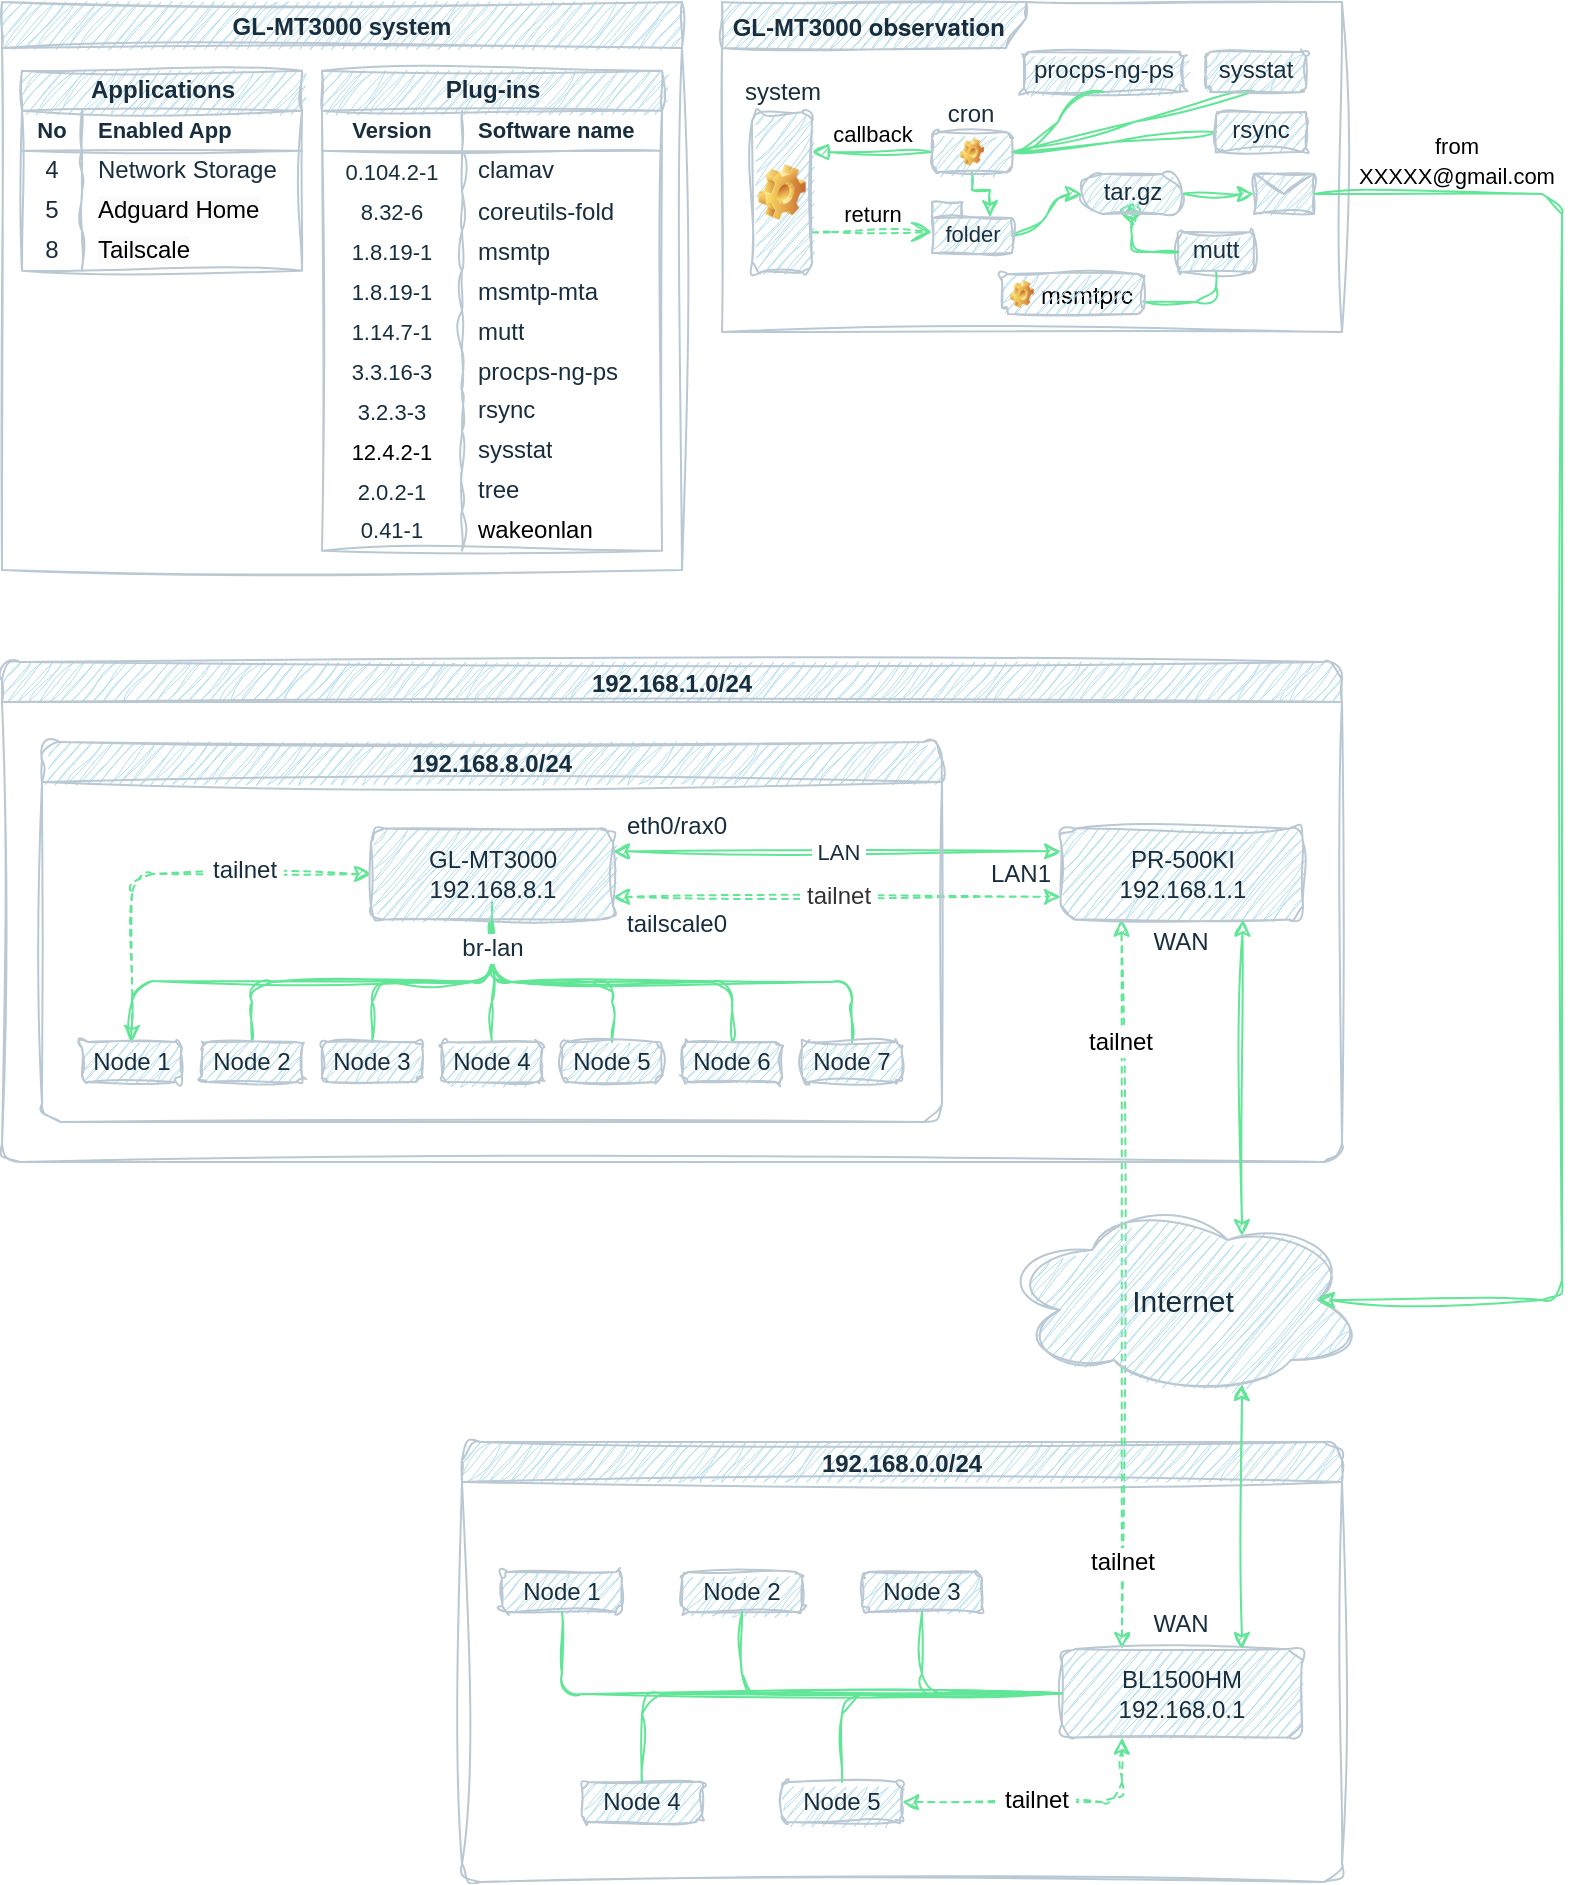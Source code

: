 <mxfile version="24.7.8">
  <diagram name="ページ1" id="pPS3xoXnqM6sQ-M2EUR3">
    <mxGraphModel dx="2013" dy="520" grid="1" gridSize="10" guides="1" tooltips="1" connect="1" arrows="1" fold="1" page="1" pageScale="1" pageWidth="827" pageHeight="1169" math="0" shadow="0">
      <root>
        <mxCell id="0" />
        <mxCell id="1" parent="0" />
        <mxCell id="TBqUn7i90Os5dq9h37R5-55" value="192.168.0.0/24" style="swimlane;startSize=20;horizontal=1;containerType=tree;newEdgeStyle={&quot;edgeStyle&quot;:&quot;elbowEdgeStyle&quot;,&quot;startArrow&quot;:&quot;none&quot;,&quot;endArrow&quot;:&quot;none&quot;};fillStyle=auto;movable=1;resizable=1;rotatable=1;deletable=1;editable=1;locked=0;connectable=1;labelBackgroundColor=none;labelBorderColor=none;rounded=1;fillColor=#B1DDF0;strokeColor=#BAC8D3;fontColor=#182E3E;container=0;sketch=1;curveFitting=1;jiggle=2;" parent="1" vertex="1">
          <mxGeometry x="-570" y="799" width="440" height="220" as="geometry">
            <mxRectangle x="30" y="520" width="120" height="30" as="alternateBounds" />
          </mxGeometry>
        </mxCell>
        <mxCell id="b4izhYdNKLjriugIE88t-89" value="WAN" style="edgeLabel;html=1;align=center;verticalAlign=middle;resizable=0;points=[];fontFamily=Helvetica;fontSize=12;labelBackgroundColor=none;labelBorderColor=none;rounded=1;fontColor=#182E3E;sketch=1;curveFitting=1;jiggle=2;" vertex="1" connectable="0" parent="TBqUn7i90Os5dq9h37R5-55">
          <mxGeometry x="368" y="103.55" as="geometry">
            <mxPoint x="-9" y="-13" as="offset" />
          </mxGeometry>
        </mxCell>
        <mxCell id="TBqUn7i90Os5dq9h37R5-158" value="" style="endArrow=classic;html=1;rounded=1;endFill=1;startArrow=classic;startFill=1;movable=1;resizable=1;rotatable=1;deletable=1;editable=1;locked=0;connectable=1;entryX=0.25;entryY=1;entryDx=0;entryDy=0;exitX=0.25;exitY=0;exitDx=0;exitDy=0;dashed=1;labelBackgroundColor=none;fontColor=default;labelBorderColor=none;strokeColor=#60E696;sketch=1;curveFitting=1;jiggle=2;" parent="1" source="TBqUn7i90Os5dq9h37R5-56" target="TBqUn7i90Os5dq9h37R5-46" edge="1">
          <mxGeometry relative="1" as="geometry">
            <mxPoint x="-180" y="697" as="sourcePoint" />
            <mxPoint x="-180" y="546.43" as="targetPoint" />
          </mxGeometry>
        </mxCell>
        <mxCell id="TBqUn7i90Os5dq9h37R5-169" value="&lt;font color=&quot;#000000&quot; style=&quot;font-size: 12px;&quot;&gt;tailnet&lt;/font&gt;" style="edgeLabel;html=1;align=center;verticalAlign=middle;resizable=0;points=[];labelBackgroundColor=default;labelBorderColor=none;rounded=1;fontColor=#182E3E;fontSize=12;sketch=1;curveFitting=1;jiggle=2;" parent="TBqUn7i90Os5dq9h37R5-158" vertex="1" connectable="0">
          <mxGeometry x="0.617" y="1" relative="1" as="geometry">
            <mxPoint y="-9" as="offset" />
          </mxGeometry>
        </mxCell>
        <mxCell id="TBqUn7i90Os5dq9h37R5-170" value="&lt;font color=&quot;#000000&quot; style=&quot;font-size: 12px;&quot;&gt;tailnet&lt;/font&gt;" style="edgeLabel;html=1;align=center;verticalAlign=middle;resizable=0;points=[];labelBackgroundColor=default;labelBorderColor=none;rounded=1;fontColor=#182E3E;fontSize=12;sketch=1;curveFitting=1;jiggle=2;" parent="TBqUn7i90Os5dq9h37R5-158" vertex="1" connectable="0">
          <mxGeometry x="-0.722" y="-1" relative="1" as="geometry">
            <mxPoint x="-1" y="7" as="offset" />
          </mxGeometry>
        </mxCell>
        <mxCell id="TBqUn7i90Os5dq9h37R5-1" value="192.168.1.0/24" style="swimlane;startSize=20;horizontal=1;containerType=tree;newEdgeStyle={&quot;edgeStyle&quot;:&quot;elbowEdgeStyle&quot;,&quot;startArrow&quot;:&quot;none&quot;,&quot;endArrow&quot;:&quot;none&quot;};fillStyle=auto;movable=1;resizable=1;rotatable=1;deletable=1;editable=1;locked=0;connectable=1;labelBackgroundColor=none;container=0;labelBorderColor=none;rounded=1;fillColor=#B1DDF0;strokeColor=#BAC8D3;fontColor=#182E3E;sketch=1;curveFitting=1;jiggle=2;" parent="1" vertex="1">
          <mxGeometry x="-800" y="409" width="670" height="250" as="geometry">
            <mxRectangle x="30" y="520" width="120" height="30" as="alternateBounds" />
          </mxGeometry>
        </mxCell>
        <mxCell id="TBqUn7i90Os5dq9h37R5-57" value="" style="endArrow=classic;html=1;rounded=1;entryX=0;entryY=0.25;entryDx=0;entryDy=0;exitX=1;exitY=0.25;exitDx=0;exitDy=0;endFill=1;startArrow=classic;startFill=1;movable=1;resizable=1;rotatable=1;deletable=1;editable=1;locked=0;connectable=1;labelBackgroundColor=none;fontColor=default;labelBorderColor=none;strokeColor=#60E696;sketch=1;curveFitting=1;jiggle=2;" parent="1" source="TBqUn7i90Os5dq9h37R5-153" target="TBqUn7i90Os5dq9h37R5-46" edge="1">
          <mxGeometry relative="1" as="geometry">
            <mxPoint x="-420" y="691" as="sourcePoint" />
            <mxPoint x="-320" y="691" as="targetPoint" />
          </mxGeometry>
        </mxCell>
        <mxCell id="TBqUn7i90Os5dq9h37R5-58" value="&amp;nbsp;LAN&amp;nbsp;" style="edgeLabel;resizable=1;html=1;;align=center;verticalAlign=middle;movable=1;rotatable=1;deletable=1;editable=1;locked=0;connectable=1;labelBackgroundColor=default;labelBorderColor=none;rounded=1;fontColor=#182E3E;sketch=1;curveFitting=1;jiggle=2;" parent="TBqUn7i90Os5dq9h37R5-57" connectable="0" vertex="1">
          <mxGeometry relative="1" as="geometry" />
        </mxCell>
        <mxCell id="TBqUn7i90Os5dq9h37R5-78" value="" style="endArrow=classic;html=1;rounded=1;entryX=0;entryY=0.75;entryDx=0;entryDy=0;exitX=1;exitY=0.75;exitDx=0;exitDy=0;endFill=1;startArrow=classic;startFill=1;movable=1;resizable=1;rotatable=1;deletable=1;editable=1;locked=0;connectable=1;dashed=1;labelBackgroundColor=none;fontColor=default;labelBorderColor=none;strokeColor=#60E696;sketch=1;curveFitting=1;jiggle=2;" parent="1" source="TBqUn7i90Os5dq9h37R5-153" target="TBqUn7i90Os5dq9h37R5-46" edge="1">
          <mxGeometry relative="1" as="geometry">
            <mxPoint x="-495" y="521" as="sourcePoint" />
            <mxPoint x="-270" y="521" as="targetPoint" />
          </mxGeometry>
        </mxCell>
        <mxCell id="TBqUn7i90Os5dq9h37R5-79" value="&lt;span style=&quot;color: rgb(51, 51, 51); text-align: left; text-wrap: wrap; font-size: 12px;&quot;&gt;&amp;nbsp;&lt;/span&gt;&lt;span style=&quot;color: rgb(51, 51, 51); text-align: left; text-wrap: wrap; font-size: 12px;&quot;&gt;tailnet&amp;nbsp;&lt;/span&gt;" style="edgeLabel;resizable=1;html=1;;align=center;verticalAlign=middle;movable=1;rotatable=1;deletable=1;editable=1;locked=0;connectable=1;fontSize=12;labelBackgroundColor=default;labelBorderColor=none;rounded=1;fontColor=#182E3E;sketch=1;curveFitting=1;jiggle=2;" parent="TBqUn7i90Os5dq9h37R5-78" connectable="0" vertex="1">
          <mxGeometry relative="1" as="geometry">
            <mxPoint y="-1" as="offset" />
          </mxGeometry>
        </mxCell>
        <mxCell id="TBqUn7i90Os5dq9h37R5-135" value="tailscale0" style="edgeLabel;html=1;align=center;verticalAlign=middle;resizable=0;points=[];fontFamily=Helvetica;fontSize=12;labelBackgroundColor=none;labelBorderColor=none;rounded=1;fontColor=#182E3E;sketch=1;curveFitting=1;jiggle=2;" parent="1" vertex="1" connectable="0">
          <mxGeometry x="-454" y="553" as="geometry">
            <mxPoint x="-9" y="-13" as="offset" />
          </mxGeometry>
        </mxCell>
        <mxCell id="TBqUn7i90Os5dq9h37R5-131" value="" style="edgeStyle=elbowEdgeStyle;elbow=vertical;sourcePerimeterSpacing=0;targetPerimeterSpacing=0;startArrow=classic;endArrow=classic;rounded=1;curved=0;movable=1;resizable=1;rotatable=1;deletable=1;editable=1;locked=0;connectable=1;entryX=0.5;entryY=0;entryDx=0;entryDy=0;startFill=1;endFill=1;dashed=1;exitX=0;exitY=0.5;exitDx=0;exitDy=0;labelBackgroundColor=none;fontColor=default;labelBorderColor=none;strokeColor=#60E696;sketch=1;curveFitting=1;jiggle=2;" parent="1" source="TBqUn7i90Os5dq9h37R5-153" target="TBqUn7i90Os5dq9h37R5-130" edge="1">
          <mxGeometry relative="1" as="geometry">
            <mxPoint x="-550" y="539" as="sourcePoint" />
            <mxPoint x="-735" y="562.101" as="targetPoint" />
            <Array as="points">
              <mxPoint x="-670" y="515" />
            </Array>
          </mxGeometry>
        </mxCell>
        <mxCell id="TBqUn7i90Os5dq9h37R5-163" value="&lt;span style=&quot;text-wrap: wrap; text-align: left;&quot;&gt;&amp;nbsp;&lt;/span&gt;&lt;span style=&quot;text-wrap: wrap; text-align: left;&quot;&gt;tailnet&amp;nbsp;&lt;/span&gt;" style="edgeLabel;html=1;align=center;verticalAlign=middle;resizable=0;points=[];fontFamily=Helvetica;fontSize=12;labelBackgroundColor=default;labelBorderColor=none;rounded=1;fontColor=#182E3E;sketch=1;curveFitting=1;jiggle=2;" parent="TBqUn7i90Os5dq9h37R5-131" vertex="1" connectable="0">
          <mxGeometry x="-0.27" relative="1" as="geometry">
            <mxPoint x="11" y="-2" as="offset" />
          </mxGeometry>
        </mxCell>
        <mxCell id="TBqUn7i90Os5dq9h37R5-149" value="&lt;font style=&quot;font-size: 15px;&quot;&gt;Internet&lt;/font&gt;" style="ellipse;shape=cloud;whiteSpace=wrap;html=1;align=center;verticalAlign=middle;fontFamily=Helvetica;fontSize=12;labelBackgroundColor=none;labelBorderColor=none;rounded=1;fillColor=#B1DDF0;fontColor=#182E3E;strokeColor=#BAC8D3;sketch=1;curveFitting=1;jiggle=2;" parent="1" vertex="1">
          <mxGeometry x="-300" y="678" width="180.5" height="100" as="geometry" />
        </mxCell>
        <mxCell id="l9loDWFrXM23vujXXHem-27" value="192.168.8.0/24" style="swimlane;startSize=20;horizontal=1;containerType=tree;newEdgeStyle={&quot;edgeStyle&quot;:&quot;elbowEdgeStyle&quot;,&quot;startArrow&quot;:&quot;none&quot;,&quot;endArrow&quot;:&quot;none&quot;};fillStyle=auto;movable=1;resizable=1;rotatable=1;deletable=1;editable=1;locked=0;connectable=1;container=0;labelBackgroundColor=none;labelBorderColor=none;rounded=1;fillColor=#B1DDF0;strokeColor=#BAC8D3;fontColor=#182E3E;sketch=1;curveFitting=1;jiggle=2;" parent="1" vertex="1">
          <mxGeometry x="-780" y="449" width="450" height="190" as="geometry">
            <mxRectangle x="30" y="520" width="120" height="30" as="alternateBounds" />
          </mxGeometry>
        </mxCell>
        <mxCell id="TBqUn7i90Os5dq9h37R5-134" value="eth0/rax0" style="edgeLabel;html=1;align=center;verticalAlign=middle;resizable=0;points=[];fontFamily=Helvetica;fontSize=12;labelBackgroundColor=none;labelBorderColor=none;rounded=1;fontColor=#182E3E;sketch=1;curveFitting=1;jiggle=2;" parent="l9loDWFrXM23vujXXHem-27" vertex="1" connectable="0">
          <mxGeometry x="326" y="55" as="geometry">
            <mxPoint x="-9" y="-13" as="offset" />
          </mxGeometry>
        </mxCell>
        <mxCell id="TBqUn7i90Os5dq9h37R5-161" value="LAN1" style="edgeLabel;html=1;align=center;verticalAlign=middle;resizable=0;points=[];fontFamily=Helvetica;fontSize=12;labelBackgroundColor=none;labelBorderColor=none;rounded=1;fontColor=#182E3E;sketch=1;curveFitting=1;jiggle=2;" parent="1" vertex="1" connectable="0">
          <mxGeometry x="-282" y="528" as="geometry">
            <mxPoint x="-9" y="-13" as="offset" />
          </mxGeometry>
        </mxCell>
        <mxCell id="TBqUn7i90Os5dq9h37R5-162" value="WAN" style="edgeLabel;html=1;align=center;verticalAlign=middle;resizable=0;points=[];fontFamily=Helvetica;fontSize=12;labelBackgroundColor=none;labelBorderColor=none;rounded=1;fontColor=#182E3E;sketch=1;curveFitting=1;jiggle=2;" parent="1" vertex="1" connectable="0">
          <mxGeometry x="-202" y="562" as="geometry">
            <mxPoint x="-9" y="-13" as="offset" />
          </mxGeometry>
        </mxCell>
        <mxCell id="TBqUn7i90Os5dq9h37R5-167" value="" style="edgeStyle=elbowEdgeStyle;elbow=vertical;sourcePerimeterSpacing=0;targetPerimeterSpacing=0;startArrow=none;endArrow=none;rounded=1;curved=0;movable=1;resizable=1;rotatable=1;deletable=1;editable=1;locked=0;connectable=1;exitX=0.5;exitY=1;exitDx=0;exitDy=0;entryX=0.5;entryY=0;entryDx=0;entryDy=0;labelBackgroundColor=none;fontColor=default;labelBorderColor=none;strokeColor=#60E696;sketch=1;curveFitting=1;jiggle=2;" parent="1" source="TBqUn7i90Os5dq9h37R5-153" target="TBqUn7i90Os5dq9h37R5-130" edge="1">
          <mxGeometry relative="1" as="geometry">
            <mxPoint x="-545" y="548" as="sourcePoint" />
            <mxPoint x="-665" y="590.601" as="targetPoint" />
            <Array as="points" />
          </mxGeometry>
        </mxCell>
        <mxCell id="l9loDWFrXM23vujXXHem-36" value="" style="edgeStyle=elbowEdgeStyle;elbow=vertical;sourcePerimeterSpacing=0;targetPerimeterSpacing=0;startArrow=none;endArrow=none;rounded=1;curved=0;movable=1;resizable=1;rotatable=1;deletable=1;editable=1;locked=0;connectable=1;exitX=0.5;exitY=1;exitDx=0;exitDy=0;labelBackgroundColor=none;fontColor=default;labelBorderColor=none;strokeColor=#60E696;sketch=1;curveFitting=1;jiggle=2;" parent="1" source="TBqUn7i90Os5dq9h37R5-153" target="l9loDWFrXM23vujXXHem-132" edge="1">
          <mxGeometry relative="1" as="geometry">
            <mxPoint x="-560" y="539" as="sourcePoint" />
            <Array as="points">
              <mxPoint x="-580" y="569" />
            </Array>
          </mxGeometry>
        </mxCell>
        <mxCell id="l9loDWFrXM23vujXXHem-129" value="" style="edgeStyle=elbowEdgeStyle;elbow=vertical;sourcePerimeterSpacing=0;targetPerimeterSpacing=0;startArrow=none;endArrow=none;rounded=1;curved=0;movable=1;resizable=1;rotatable=1;deletable=1;editable=1;locked=0;connectable=1;labelBackgroundColor=none;fontColor=default;labelBorderColor=none;strokeColor=#60E696;sketch=1;curveFitting=1;jiggle=2;" parent="1" edge="1">
          <mxGeometry relative="1" as="geometry">
            <mxPoint x="-555" y="539" as="sourcePoint" />
            <mxPoint x="-435" y="599" as="targetPoint" />
            <Array as="points">
              <mxPoint x="-490" y="569" />
            </Array>
          </mxGeometry>
        </mxCell>
        <mxCell id="l9loDWFrXM23vujXXHem-136" value="" style="edgeStyle=elbowEdgeStyle;elbow=vertical;sourcePerimeterSpacing=0;targetPerimeterSpacing=0;startArrow=none;endArrow=none;rounded=1;curved=0;exitX=0.5;exitY=1;exitDx=0;exitDy=0;movable=1;resizable=1;rotatable=1;deletable=1;editable=1;locked=0;connectable=1;labelBackgroundColor=none;fontColor=default;labelBorderColor=none;strokeColor=#60E696;sketch=1;curveFitting=1;jiggle=2;" parent="1" source="TBqUn7i90Os5dq9h37R5-153" target="l9loDWFrXM23vujXXHem-31" edge="1">
          <mxGeometry relative="1" as="geometry">
            <mxPoint x="-560" y="547.473" as="sourcePoint" />
          </mxGeometry>
        </mxCell>
        <mxCell id="l9loDWFrXM23vujXXHem-131" value="" style="edgeStyle=elbowEdgeStyle;elbow=vertical;sourcePerimeterSpacing=0;targetPerimeterSpacing=0;startArrow=none;endArrow=none;rounded=1;curved=0;movable=1;resizable=1;rotatable=1;deletable=1;editable=1;locked=0;connectable=1;labelBackgroundColor=none;fontColor=default;labelBorderColor=none;strokeColor=#60E696;sketch=1;curveFitting=1;jiggle=2;" parent="1" target="l9loDWFrXM23vujXXHem-130" edge="1">
          <mxGeometry relative="1" as="geometry">
            <mxPoint x="-555" y="529" as="sourcePoint" />
            <Array as="points">
              <mxPoint x="-530" y="569" />
            </Array>
          </mxGeometry>
        </mxCell>
        <mxCell id="TBqUn7i90Os5dq9h37R5-37" value="" style="edgeStyle=elbowEdgeStyle;elbow=vertical;sourcePerimeterSpacing=0;targetPerimeterSpacing=0;startArrow=none;endArrow=none;rounded=1;curved=0;movable=1;resizable=1;rotatable=1;deletable=1;editable=1;locked=0;connectable=1;exitX=0.5;exitY=1;exitDx=0;exitDy=0;labelBackgroundColor=none;fontColor=default;labelBorderColor=none;strokeColor=#60E696;sketch=1;curveFitting=1;jiggle=2;" parent="1" source="TBqUn7i90Os5dq9h37R5-153" target="TBqUn7i90Os5dq9h37R5-38" edge="1">
          <mxGeometry relative="1" as="geometry">
            <mxPoint x="-545" y="911.89" as="sourcePoint" />
            <Array as="points">
              <mxPoint x="-470" y="569" />
            </Array>
          </mxGeometry>
        </mxCell>
        <mxCell id="TBqUn7i90Os5dq9h37R5-153" value="&lt;font style=&quot;vertical-align: inherit;&quot;&gt;GL-MT3000&lt;/font&gt;&lt;div&gt;&lt;font style=&quot;vertical-align: inherit;&quot;&gt;192.168.8.1&lt;/font&gt;&lt;/div&gt;" style="whiteSpace=wrap;html=1;align=center;verticalAlign=middle;fontFamily=Helvetica;fontSize=12;labelBackgroundColor=none;labelBorderColor=none;rounded=1;fillColor=#B1DDF0;strokeColor=#BAC8D3;fontColor=#182E3E;sketch=1;curveFitting=1;jiggle=2;" parent="1" vertex="1">
          <mxGeometry x="-615.5" y="492.26" width="121" height="45.55" as="geometry" />
        </mxCell>
        <mxCell id="TBqUn7i90Os5dq9h37R5-41" value="" style="edgeStyle=elbowEdgeStyle;elbow=vertical;sourcePerimeterSpacing=0;targetPerimeterSpacing=0;startArrow=none;endArrow=none;rounded=1;curved=0;movable=1;resizable=1;rotatable=1;deletable=1;editable=1;locked=0;connectable=1;exitX=0.5;exitY=1;exitDx=0;exitDy=0;entryX=0.5;entryY=0;entryDx=0;entryDy=0;labelBackgroundColor=none;fontColor=default;labelBorderColor=none;strokeColor=#60E696;sketch=1;curveFitting=1;jiggle=2;" parent="1" source="TBqUn7i90Os5dq9h37R5-153" target="TBqUn7i90Os5dq9h37R5-42" edge="1">
          <mxGeometry relative="1" as="geometry">
            <mxPoint x="-600" y="549" as="sourcePoint" />
            <mxPoint x="-675" y="580.601" as="targetPoint" />
            <Array as="points">
              <mxPoint x="-620" y="569" />
            </Array>
          </mxGeometry>
        </mxCell>
        <mxCell id="TBqUn7i90Os5dq9h37R5-168" value="&amp;nbsp;br-lan&amp;nbsp;" style="edgeLabel;html=1;align=center;verticalAlign=middle;resizable=0;points=[];fontFamily=Helvetica;fontSize=12;labelBackgroundColor=default;labelBorderColor=none;rounded=1;fontColor=#182E3E;sketch=1;curveFitting=1;jiggle=2;" parent="TBqUn7i90Os5dq9h37R5-41" vertex="1" connectable="0">
          <mxGeometry x="-0.844" y="-3" relative="1" as="geometry">
            <mxPoint x="3" as="offset" />
          </mxGeometry>
        </mxCell>
        <mxCell id="TBqUn7i90Os5dq9h37R5-130" value="Node 1" style="whiteSpace=wrap;html=1;align=center;verticalAlign=middle;treeFolding=1;treeMoving=1;newEdgeStyle={&quot;edgeStyle&quot;:&quot;elbowEdgeStyle&quot;,&quot;startArrow&quot;:&quot;none&quot;,&quot;endArrow&quot;:&quot;none&quot;};movable=1;resizable=1;rotatable=1;deletable=1;editable=1;locked=0;connectable=1;labelBackgroundColor=none;labelBorderColor=none;rounded=1;fillColor=#B1DDF0;strokeColor=#BAC8D3;fontColor=#182E3E;sketch=1;curveFitting=1;jiggle=2;" parent="1" vertex="1">
          <mxGeometry x="-760" y="599.001" width="50" height="20" as="geometry" />
        </mxCell>
        <mxCell id="l9loDWFrXM23vujXXHem-31" value="Node 4" style="whiteSpace=wrap;html=1;align=center;verticalAlign=middle;treeFolding=1;treeMoving=1;newEdgeStyle={&quot;edgeStyle&quot;:&quot;elbowEdgeStyle&quot;,&quot;startArrow&quot;:&quot;none&quot;,&quot;endArrow&quot;:&quot;none&quot;};movable=1;resizable=1;rotatable=1;deletable=1;editable=1;locked=0;connectable=1;labelBackgroundColor=none;labelBorderColor=none;rounded=1;fillColor=#B1DDF0;strokeColor=#BAC8D3;fontColor=#182E3E;sketch=1;curveFitting=1;jiggle=2;" parent="1" vertex="1" collapsed="1">
          <mxGeometry x="-580" y="599.001" width="50" height="20" as="geometry" />
        </mxCell>
        <mxCell id="l9loDWFrXM23vujXXHem-35" value="Node 6" style="whiteSpace=wrap;html=1;align=center;verticalAlign=middle;treeFolding=1;treeMoving=1;newEdgeStyle={&quot;edgeStyle&quot;:&quot;elbowEdgeStyle&quot;,&quot;startArrow&quot;:&quot;none&quot;,&quot;endArrow&quot;:&quot;none&quot;};movable=1;resizable=1;rotatable=1;deletable=1;editable=1;locked=0;connectable=1;labelBackgroundColor=none;labelBorderColor=none;rounded=1;fillColor=#B1DDF0;strokeColor=#BAC8D3;fontColor=#182E3E;sketch=1;curveFitting=1;jiggle=2;" parent="1" vertex="1">
          <mxGeometry x="-460" y="599.001" width="50" height="20" as="geometry" />
        </mxCell>
        <mxCell id="l9loDWFrXM23vujXXHem-132" value="Node 3" style="whiteSpace=wrap;html=1;align=center;verticalAlign=middle;treeFolding=1;treeMoving=1;newEdgeStyle={&quot;edgeStyle&quot;:&quot;elbowEdgeStyle&quot;,&quot;startArrow&quot;:&quot;none&quot;,&quot;endArrow&quot;:&quot;none&quot;};movable=1;resizable=1;rotatable=1;deletable=1;editable=1;locked=0;connectable=1;labelBackgroundColor=none;labelBorderColor=none;rounded=1;fillColor=#B1DDF0;strokeColor=#BAC8D3;fontColor=#182E3E;sketch=1;curveFitting=1;jiggle=2;" parent="1" vertex="1">
          <mxGeometry x="-640" y="599.001" width="50" height="20" as="geometry" />
        </mxCell>
        <mxCell id="l9loDWFrXM23vujXXHem-130" value="Node 5" style="whiteSpace=wrap;html=1;align=center;verticalAlign=middle;treeFolding=1;treeMoving=1;newEdgeStyle={&quot;edgeStyle&quot;:&quot;elbowEdgeStyle&quot;,&quot;startArrow&quot;:&quot;none&quot;,&quot;endArrow&quot;:&quot;none&quot;};movable=1;resizable=1;rotatable=1;deletable=1;editable=1;locked=0;connectable=1;labelBackgroundColor=none;labelBorderColor=none;rounded=1;fillColor=#B1DDF0;strokeColor=#BAC8D3;fontColor=#182E3E;sketch=1;curveFitting=1;jiggle=2;" parent="1" vertex="1">
          <mxGeometry x="-520" y="599.001" width="50" height="20" as="geometry" />
        </mxCell>
        <mxCell id="TBqUn7i90Os5dq9h37R5-38" value="Node 7" style="whiteSpace=wrap;html=1;align=center;verticalAlign=middle;treeFolding=1;treeMoving=1;newEdgeStyle={&quot;edgeStyle&quot;:&quot;elbowEdgeStyle&quot;,&quot;startArrow&quot;:&quot;none&quot;,&quot;endArrow&quot;:&quot;none&quot;};movable=1;resizable=1;rotatable=1;deletable=1;editable=1;locked=0;connectable=1;labelBackgroundColor=none;labelBorderColor=none;rounded=1;fillColor=#B1DDF0;strokeColor=#BAC8D3;fontColor=#182E3E;sketch=1;curveFitting=1;jiggle=2;" parent="1" vertex="1">
          <mxGeometry x="-400" y="599.001" width="50" height="20" as="geometry" />
        </mxCell>
        <mxCell id="TBqUn7i90Os5dq9h37R5-39" style="edgeStyle=elbowEdgeStyle;rounded=1;orthogonalLoop=1;jettySize=auto;html=1;startArrow=none;endArrow=none;exitX=0.5;exitY=0;exitDx=0;exitDy=0;movable=1;resizable=1;rotatable=1;deletable=1;editable=1;locked=0;connectable=1;labelBackgroundColor=none;fontColor=default;labelBorderColor=none;strokeColor=#EEEEEE;sketch=1;curveFitting=1;jiggle=2;" parent="1" source="TBqUn7i90Os5dq9h37R5-38" target="TBqUn7i90Os5dq9h37R5-38" edge="1">
          <mxGeometry relative="1" as="geometry" />
        </mxCell>
        <mxCell id="TBqUn7i90Os5dq9h37R5-42" value="Node 2" style="whiteSpace=wrap;html=1;align=center;verticalAlign=middle;treeFolding=1;treeMoving=1;newEdgeStyle={&quot;edgeStyle&quot;:&quot;elbowEdgeStyle&quot;,&quot;startArrow&quot;:&quot;none&quot;,&quot;endArrow&quot;:&quot;none&quot;};movable=1;resizable=1;rotatable=1;deletable=1;editable=1;locked=0;connectable=1;labelBackgroundColor=none;labelBorderColor=none;rounded=1;fillColor=#B1DDF0;strokeColor=#BAC8D3;fontColor=#182E3E;sketch=1;curveFitting=1;jiggle=2;" parent="1" vertex="1">
          <mxGeometry x="-700" y="599.001" width="50" height="20" as="geometry" />
        </mxCell>
        <UserObject label="&lt;font style=&quot;vertical-align: inherit;&quot;&gt;&lt;font style=&quot;vertical-align: inherit;&quot;&gt;PR-500KI&lt;/font&gt;&lt;/font&gt;&lt;div&gt;&lt;font style=&quot;vertical-align: inherit;&quot;&gt;&lt;font style=&quot;vertical-align: inherit;&quot;&gt;192.168.1.1&lt;/font&gt;&lt;/font&gt;&lt;/div&gt;" treeRoot="1" id="TBqUn7i90Os5dq9h37R5-46">
          <mxCell style="whiteSpace=wrap;html=1;align=center;treeFolding=1;treeMoving=1;newEdgeStyle={&quot;edgeStyle&quot;:&quot;elbowEdgeStyle&quot;,&quot;startArrow&quot;:&quot;none&quot;,&quot;endArrow&quot;:&quot;none&quot;};verticalAlign=middle;movable=1;resizable=1;rotatable=1;deletable=1;editable=1;locked=0;connectable=1;labelBackgroundColor=none;labelBorderColor=none;rounded=1;fillColor=#B1DDF0;strokeColor=#BAC8D3;fontColor=#182E3E;sketch=1;curveFitting=1;jiggle=2;" parent="1" vertex="1">
            <mxGeometry x="-270.5" y="492.258" width="121" height="45.55" as="geometry" />
          </mxCell>
        </UserObject>
        <mxCell id="TBqUn7i90Os5dq9h37R5-86" value="" style="endArrow=classic;html=1;rounded=1;endFill=1;startArrow=classic;startFill=1;movable=1;resizable=1;rotatable=1;deletable=1;editable=1;locked=0;connectable=1;entryX=0.75;entryY=1;entryDx=0;entryDy=0;labelBackgroundColor=none;fontColor=default;labelBorderColor=none;strokeColor=#60E696;sketch=1;curveFitting=1;jiggle=2;" parent="1" target="TBqUn7i90Os5dq9h37R5-46" edge="1">
          <mxGeometry relative="1" as="geometry">
            <mxPoint x="-180" y="696" as="sourcePoint" />
            <mxPoint x="-190" y="514.43" as="targetPoint" />
          </mxGeometry>
        </mxCell>
        <UserObject label="&lt;font style=&quot;vertical-align: inherit;&quot;&gt;&lt;font style=&quot;vertical-align: inherit;&quot;&gt;BL1500HM&lt;/font&gt;&lt;/font&gt;&lt;div&gt;&lt;font style=&quot;vertical-align: inherit;&quot;&gt;&lt;font style=&quot;vertical-align: inherit;&quot;&gt;192.168.0.1&lt;/font&gt;&lt;/font&gt;&lt;/div&gt;" treeRoot="1" id="TBqUn7i90Os5dq9h37R5-56">
          <mxCell style="whiteSpace=wrap;html=1;align=center;treeFolding=1;treeMoving=1;newEdgeStyle={&quot;edgeStyle&quot;:&quot;elbowEdgeStyle&quot;,&quot;startArrow&quot;:&quot;none&quot;,&quot;endArrow&quot;:&quot;none&quot;};verticalAlign=middle;movable=1;resizable=1;rotatable=1;deletable=1;editable=1;locked=0;connectable=1;labelBackgroundColor=none;labelBorderColor=none;rounded=1;fillColor=#B1DDF0;strokeColor=#BAC8D3;fontColor=#182E3E;sketch=1;curveFitting=1;jiggle=2;" parent="1" vertex="1">
            <mxGeometry x="-270" y="902.548" width="120" height="44.172" as="geometry" />
          </mxCell>
        </UserObject>
        <mxCell id="TBqUn7i90Os5dq9h37R5-88" value="" style="endArrow=classic;html=1;rounded=1;endFill=1;startArrow=classic;startFill=1;movable=1;resizable=1;rotatable=1;deletable=1;editable=1;locked=0;connectable=1;exitX=0.75;exitY=0;exitDx=0;exitDy=0;labelBackgroundColor=none;fontColor=default;labelBorderColor=none;strokeColor=#60E696;sketch=1;curveFitting=1;jiggle=2;" parent="1" source="TBqUn7i90Os5dq9h37R5-56" edge="1">
          <mxGeometry relative="1" as="geometry">
            <mxPoint x="-180" y="902.55" as="sourcePoint" />
            <mxPoint x="-180" y="770" as="targetPoint" />
          </mxGeometry>
        </mxCell>
        <mxCell id="TBqUn7i90Os5dq9h37R5-156" value="Node 3" style="whiteSpace=wrap;html=1;align=center;verticalAlign=middle;treeFolding=1;treeMoving=1;newEdgeStyle={&quot;edgeStyle&quot;:&quot;elbowEdgeStyle&quot;,&quot;startArrow&quot;:&quot;none&quot;,&quot;endArrow&quot;:&quot;none&quot;};fontFamily=Helvetica;fontSize=12;labelBackgroundColor=none;labelBorderColor=none;rounded=1;fillColor=#B1DDF0;strokeColor=#BAC8D3;fontColor=#182E3E;sketch=1;curveFitting=1;jiggle=2;" parent="1" vertex="1">
          <mxGeometry x="-370" y="864" width="60" height="20" as="geometry" />
        </mxCell>
        <mxCell id="TBqUn7i90Os5dq9h37R5-157" value="" style="edgeStyle=elbowEdgeStyle;elbow=vertical;sourcePerimeterSpacing=0;targetPerimeterSpacing=0;startArrow=none;endArrow=none;rounded=1;curved=0;fontFamily=Helvetica;fontSize=12;fontColor=default;exitX=0;exitY=0.5;exitDx=0;exitDy=0;entryX=0.5;entryY=1;entryDx=0;entryDy=0;labelBackgroundColor=none;labelBorderColor=none;strokeColor=#60E696;sketch=1;curveFitting=1;jiggle=2;" parent="1" source="TBqUn7i90Os5dq9h37R5-56" target="TBqUn7i90Os5dq9h37R5-156" edge="1">
          <mxGeometry relative="1" as="geometry">
            <mxPoint x="-470" y="870.26" as="sourcePoint" />
            <mxPoint x="-320" y="873" as="targetPoint" />
            <Array as="points">
              <mxPoint x="-320" y="925" />
            </Array>
          </mxGeometry>
        </mxCell>
        <mxCell id="TBqUn7i90Os5dq9h37R5-172" value="Node 2" style="whiteSpace=wrap;html=1;align=center;verticalAlign=middle;treeFolding=1;treeMoving=1;newEdgeStyle={&quot;edgeStyle&quot;:&quot;elbowEdgeStyle&quot;,&quot;startArrow&quot;:&quot;none&quot;,&quot;endArrow&quot;:&quot;none&quot;};fontFamily=Helvetica;fontSize=12;labelBackgroundColor=none;labelBorderColor=none;rounded=1;fillColor=#B1DDF0;strokeColor=#BAC8D3;fontColor=#182E3E;sketch=1;curveFitting=1;jiggle=2;" parent="1" vertex="1">
          <mxGeometry x="-460" y="864" width="60" height="20" as="geometry" />
        </mxCell>
        <mxCell id="TBqUn7i90Os5dq9h37R5-173" value="" style="edgeStyle=elbowEdgeStyle;elbow=vertical;sourcePerimeterSpacing=0;targetPerimeterSpacing=0;startArrow=none;endArrow=none;rounded=1;curved=0;fontFamily=Helvetica;fontSize=12;fontColor=default;exitX=0;exitY=0.5;exitDx=0;exitDy=0;entryX=0.5;entryY=1;entryDx=0;entryDy=0;labelBackgroundColor=none;labelBorderColor=none;strokeColor=#60E696;sketch=1;curveFitting=1;jiggle=2;" parent="1" source="TBqUn7i90Os5dq9h37R5-56" target="TBqUn7i90Os5dq9h37R5-172" edge="1">
          <mxGeometry relative="1" as="geometry">
            <mxPoint x="-384" y="925" as="sourcePoint" />
            <mxPoint x="-434" y="873" as="targetPoint" />
            <Array as="points">
              <mxPoint x="-434" y="925" />
            </Array>
          </mxGeometry>
        </mxCell>
        <mxCell id="TBqUn7i90Os5dq9h37R5-174" value="Node 1" style="whiteSpace=wrap;html=1;align=center;verticalAlign=middle;treeFolding=1;treeMoving=1;newEdgeStyle={&quot;edgeStyle&quot;:&quot;elbowEdgeStyle&quot;,&quot;startArrow&quot;:&quot;none&quot;,&quot;endArrow&quot;:&quot;none&quot;};fontFamily=Helvetica;fontSize=12;labelBackgroundColor=none;labelBorderColor=none;rounded=1;fillColor=#B1DDF0;strokeColor=#BAC8D3;fontColor=#182E3E;sketch=1;curveFitting=1;jiggle=2;" parent="1" vertex="1">
          <mxGeometry x="-550" y="864" width="60" height="20" as="geometry" />
        </mxCell>
        <mxCell id="TBqUn7i90Os5dq9h37R5-175" value="" style="edgeStyle=elbowEdgeStyle;elbow=vertical;sourcePerimeterSpacing=0;targetPerimeterSpacing=0;startArrow=none;endArrow=none;rounded=1;curved=0;fontFamily=Helvetica;fontSize=12;fontColor=default;exitX=0;exitY=0.5;exitDx=0;exitDy=0;entryX=0.5;entryY=1;entryDx=0;entryDy=0;labelBackgroundColor=none;labelBorderColor=none;strokeColor=#60E696;sketch=1;curveFitting=1;jiggle=2;" parent="1" source="TBqUn7i90Os5dq9h37R5-56" target="TBqUn7i90Os5dq9h37R5-174" edge="1">
          <mxGeometry relative="1" as="geometry">
            <mxPoint x="-360" y="925" as="sourcePoint" />
            <mxPoint x="-524" y="873" as="targetPoint" />
            <Array as="points">
              <mxPoint x="-524" y="925" />
            </Array>
          </mxGeometry>
        </mxCell>
        <mxCell id="TBqUn7i90Os5dq9h37R5-176" value="Node 4" style="whiteSpace=wrap;html=1;align=center;verticalAlign=middle;treeFolding=1;treeMoving=1;newEdgeStyle={&quot;edgeStyle&quot;:&quot;elbowEdgeStyle&quot;,&quot;startArrow&quot;:&quot;none&quot;,&quot;endArrow&quot;:&quot;none&quot;};fontFamily=Helvetica;fontSize=12;labelBackgroundColor=none;labelBorderColor=none;rounded=1;fillColor=#B1DDF0;strokeColor=#BAC8D3;fontColor=#182E3E;sketch=1;curveFitting=1;jiggle=2;" parent="1" vertex="1">
          <mxGeometry x="-510" y="969" width="60" height="20" as="geometry" />
        </mxCell>
        <mxCell id="TBqUn7i90Os5dq9h37R5-177" value="" style="edgeStyle=elbowEdgeStyle;elbow=vertical;sourcePerimeterSpacing=0;targetPerimeterSpacing=0;startArrow=none;endArrow=none;rounded=1;curved=0;fontFamily=Helvetica;fontSize=12;fontColor=default;exitX=0;exitY=0.5;exitDx=0;exitDy=0;labelBackgroundColor=none;labelBorderColor=none;strokeColor=#60E696;entryX=0.5;entryY=0;entryDx=0;entryDy=0;sketch=1;curveFitting=1;jiggle=2;" parent="1" source="TBqUn7i90Os5dq9h37R5-56" target="TBqUn7i90Os5dq9h37R5-176" edge="1">
          <mxGeometry relative="1" as="geometry">
            <mxPoint x="-270" y="1019" as="sourcePoint" />
            <mxPoint x="-520" y="949" as="targetPoint" />
            <Array as="points">
              <mxPoint x="-400" y="925" />
            </Array>
          </mxGeometry>
        </mxCell>
        <mxCell id="TBqUn7i90Os5dq9h37R5-178" style="edgeStyle=elbowEdgeStyle;rounded=0;orthogonalLoop=1;jettySize=auto;html=1;startArrow=none;endArrow=none;entryX=0.5;entryY=0;entryDx=0;entryDy=0;sketch=1;curveFitting=1;jiggle=2;" parent="1" source="TBqUn7i90Os5dq9h37R5-176" target="TBqUn7i90Os5dq9h37R5-176" edge="1">
          <mxGeometry relative="1" as="geometry" />
        </mxCell>
        <mxCell id="TBqUn7i90Os5dq9h37R5-180" value="Node 5" style="whiteSpace=wrap;html=1;align=center;verticalAlign=middle;treeFolding=1;treeMoving=1;newEdgeStyle={&quot;edgeStyle&quot;:&quot;elbowEdgeStyle&quot;,&quot;startArrow&quot;:&quot;none&quot;,&quot;endArrow&quot;:&quot;none&quot;};fontFamily=Helvetica;fontSize=12;labelBackgroundColor=none;labelBorderColor=none;rounded=1;fillColor=#B1DDF0;strokeColor=#BAC8D3;fontColor=#182E3E;sketch=1;curveFitting=1;jiggle=2;" parent="1" vertex="1">
          <mxGeometry x="-410" y="969" width="60" height="20" as="geometry" />
        </mxCell>
        <mxCell id="TBqUn7i90Os5dq9h37R5-181" value="" style="edgeStyle=elbowEdgeStyle;elbow=vertical;sourcePerimeterSpacing=0;targetPerimeterSpacing=0;startArrow=none;endArrow=none;rounded=1;curved=0;fontFamily=Helvetica;fontSize=12;fontColor=default;labelBackgroundColor=none;labelBorderColor=none;strokeColor=#60E696;entryX=0.5;entryY=0;entryDx=0;entryDy=0;exitX=0;exitY=0.5;exitDx=0;exitDy=0;sketch=1;curveFitting=1;jiggle=2;" parent="1" source="TBqUn7i90Os5dq9h37R5-56" target="TBqUn7i90Os5dq9h37R5-180" edge="1">
          <mxGeometry relative="1" as="geometry">
            <mxPoint x="-280" y="925" as="sourcePoint" />
            <mxPoint x="-430" y="949" as="targetPoint" />
            <Array as="points">
              <mxPoint x="-310" y="925" />
            </Array>
          </mxGeometry>
        </mxCell>
        <mxCell id="rb5gNborLMvIFsraGB_6-1" value="" style="edgeStyle=elbowEdgeStyle;elbow=vertical;sourcePerimeterSpacing=0;targetPerimeterSpacing=0;startArrow=classic;endArrow=classic;rounded=1;curved=0;fontFamily=Helvetica;fontSize=12;fontColor=default;labelBackgroundColor=none;labelBorderColor=none;strokeColor=#60E696;exitX=0.25;exitY=1;exitDx=0;exitDy=0;entryX=1;entryY=0.5;entryDx=0;entryDy=0;dashed=1;startFill=1;endFill=1;sketch=1;curveFitting=1;jiggle=2;" parent="1" edge="1">
          <mxGeometry relative="1" as="geometry">
            <mxPoint x="-240" y="946.72" as="sourcePoint" />
            <mxPoint x="-350" y="979" as="targetPoint" />
            <Array as="points">
              <mxPoint x="-230" y="979" />
            </Array>
          </mxGeometry>
        </mxCell>
        <mxCell id="rb5gNborLMvIFsraGB_6-2" value="&lt;span style=&quot;font-size: 12px;&quot;&gt;&amp;nbsp;tailnet&amp;nbsp;&lt;/span&gt;" style="edgeLabel;html=1;align=center;verticalAlign=middle;resizable=0;points=[];sketch=1;curveFitting=1;jiggle=2;" parent="rb5gNborLMvIFsraGB_6-1" vertex="1" connectable="0">
          <mxGeometry x="0.081" y="-1" relative="1" as="geometry">
            <mxPoint x="1" as="offset" />
          </mxGeometry>
        </mxCell>
        <mxCell id="b4izhYdNKLjriugIE88t-4" value="" style="group;labelBackgroundColor=none;fontColor=#182E3E;sketch=1;curveFitting=1;jiggle=2;" vertex="1" connectable="0" parent="1">
          <mxGeometry x="-800" y="79" width="340" height="290" as="geometry" />
        </mxCell>
        <mxCell id="b4izhYdNKLjriugIE88t-5" value="Applications" style="shape=table;startSize=20;container=1;collapsible=1;childLayout=tableLayout;fixedRows=1;rowLines=0;fontStyle=1;align=center;resizeLast=1;html=1;labelBackgroundColor=none;fillColor=#B1DDF0;strokeColor=#BAC8D3;fontColor=#182E3E;sketch=1;curveFitting=1;jiggle=2;" vertex="1" parent="b4izhYdNKLjriugIE88t-4">
          <mxGeometry x="10" y="34.35" width="140" height="100" as="geometry" />
        </mxCell>
        <mxCell id="b4izhYdNKLjriugIE88t-6" value="" style="shape=tableRow;horizontal=0;startSize=0;swimlaneHead=0;swimlaneBody=0;fillColor=none;collapsible=0;dropTarget=0;points=[[0,0.5],[1,0.5]];portConstraint=eastwest;top=0;left=0;right=0;bottom=1;labelBackgroundColor=none;strokeColor=#BAC8D3;fontColor=#182E3E;sketch=1;curveFitting=1;jiggle=2;" vertex="1" parent="b4izhYdNKLjriugIE88t-5">
          <mxGeometry y="20" width="140" height="20" as="geometry" />
        </mxCell>
        <mxCell id="b4izhYdNKLjriugIE88t-7" value="No" style="shape=partialRectangle;connectable=0;fillColor=none;top=0;left=0;bottom=0;right=0;fontStyle=1;overflow=hidden;whiteSpace=wrap;html=1;fontSize=11;labelBackgroundColor=none;strokeColor=#BAC8D3;fontColor=#182E3E;sketch=1;curveFitting=1;jiggle=2;" vertex="1" parent="b4izhYdNKLjriugIE88t-6">
          <mxGeometry width="30" height="20" as="geometry">
            <mxRectangle width="30" height="20" as="alternateBounds" />
          </mxGeometry>
        </mxCell>
        <mxCell id="b4izhYdNKLjriugIE88t-8" value="&lt;font style=&quot;font-size: 11px;&quot;&gt;Enabled App&lt;/font&gt;" style="shape=partialRectangle;connectable=0;fillColor=none;top=0;left=0;bottom=0;right=0;align=left;spacingLeft=6;fontStyle=1;overflow=hidden;whiteSpace=wrap;html=1;labelBackgroundColor=none;strokeColor=#BAC8D3;fontColor=#182E3E;fontSize=11;sketch=1;curveFitting=1;jiggle=2;" vertex="1" parent="b4izhYdNKLjriugIE88t-6">
          <mxGeometry x="30" width="110" height="20" as="geometry">
            <mxRectangle width="110" height="20" as="alternateBounds" />
          </mxGeometry>
        </mxCell>
        <mxCell id="b4izhYdNKLjriugIE88t-9" value="" style="shape=tableRow;horizontal=0;startSize=0;swimlaneHead=0;swimlaneBody=0;fillColor=none;collapsible=0;dropTarget=0;points=[[0,0.5],[1,0.5]];portConstraint=eastwest;top=0;left=0;right=0;bottom=0;labelBackgroundColor=none;strokeColor=#BAC8D3;fontColor=#182E3E;sketch=1;curveFitting=1;jiggle=2;" vertex="1" parent="b4izhYdNKLjriugIE88t-5">
          <mxGeometry y="40" width="140" height="20" as="geometry" />
        </mxCell>
        <mxCell id="b4izhYdNKLjriugIE88t-10" value="4" style="shape=partialRectangle;connectable=0;fillColor=none;top=0;left=0;bottom=0;right=0;editable=1;overflow=hidden;whiteSpace=wrap;html=1;labelBackgroundColor=none;strokeColor=#BAC8D3;fontColor=#182E3E;sketch=1;curveFitting=1;jiggle=2;" vertex="1" parent="b4izhYdNKLjriugIE88t-9">
          <mxGeometry width="30" height="20" as="geometry">
            <mxRectangle width="30" height="20" as="alternateBounds" />
          </mxGeometry>
        </mxCell>
        <mxCell id="b4izhYdNKLjriugIE88t-11" value="Network Storage" style="shape=partialRectangle;connectable=0;fillColor=none;top=0;left=0;bottom=0;right=0;align=left;spacingLeft=6;overflow=hidden;whiteSpace=wrap;html=1;labelBackgroundColor=none;strokeColor=#BAC8D3;fontColor=#182E3E;sketch=1;curveFitting=1;jiggle=2;" vertex="1" parent="b4izhYdNKLjriugIE88t-9">
          <mxGeometry x="30" width="110" height="20" as="geometry">
            <mxRectangle width="110" height="20" as="alternateBounds" />
          </mxGeometry>
        </mxCell>
        <mxCell id="b4izhYdNKLjriugIE88t-12" value="" style="shape=tableRow;horizontal=0;startSize=0;swimlaneHead=0;swimlaneBody=0;fillColor=none;collapsible=0;dropTarget=0;points=[[0,0.5],[1,0.5]];portConstraint=eastwest;top=0;left=0;right=0;bottom=0;labelBackgroundColor=none;strokeColor=#BAC8D3;fontColor=#182E3E;sketch=1;curveFitting=1;jiggle=2;" vertex="1" parent="b4izhYdNKLjriugIE88t-5">
          <mxGeometry y="60" width="140" height="20" as="geometry" />
        </mxCell>
        <mxCell id="b4izhYdNKLjriugIE88t-13" value="5" style="shape=partialRectangle;connectable=0;fillColor=none;top=0;left=0;bottom=0;right=0;editable=1;overflow=hidden;whiteSpace=wrap;html=1;labelBackgroundColor=none;strokeColor=#BAC8D3;fontColor=#182E3E;sketch=1;curveFitting=1;jiggle=2;" vertex="1" parent="b4izhYdNKLjriugIE88t-12">
          <mxGeometry width="30" height="20" as="geometry">
            <mxRectangle width="30" height="20" as="alternateBounds" />
          </mxGeometry>
        </mxCell>
        <mxCell id="b4izhYdNKLjriugIE88t-14" value="&lt;span style=&quot;color: rgb(0, 0, 0); font-family: Helvetica; font-size: 12px; font-style: normal; font-variant-ligatures: normal; font-variant-caps: normal; font-weight: 400; letter-spacing: normal; orphans: 2; text-align: left; text-indent: 0px; text-transform: none; widows: 2; word-spacing: 0px; -webkit-text-stroke-width: 0px; white-space: normal; background-color: rgb(251, 251, 251); text-decoration-thickness: initial; text-decoration-style: initial; text-decoration-color: initial; display: inline !important; float: none;&quot;&gt;Adguard Home&lt;/span&gt;" style="shape=partialRectangle;connectable=0;fillColor=none;top=0;left=0;bottom=0;right=0;align=left;spacingLeft=6;overflow=hidden;whiteSpace=wrap;html=1;labelBackgroundColor=none;strokeColor=#BAC8D3;fontColor=#182E3E;sketch=1;curveFitting=1;jiggle=2;" vertex="1" parent="b4izhYdNKLjriugIE88t-12">
          <mxGeometry x="30" width="110" height="20" as="geometry">
            <mxRectangle width="110" height="20" as="alternateBounds" />
          </mxGeometry>
        </mxCell>
        <mxCell id="b4izhYdNKLjriugIE88t-15" value="" style="shape=tableRow;horizontal=0;startSize=0;swimlaneHead=0;swimlaneBody=0;fillColor=none;collapsible=0;dropTarget=0;points=[[0,0.5],[1,0.5]];portConstraint=eastwest;top=0;left=0;right=0;bottom=0;labelBackgroundColor=none;strokeColor=#BAC8D3;fontColor=#182E3E;sketch=1;curveFitting=1;jiggle=2;" vertex="1" parent="b4izhYdNKLjriugIE88t-5">
          <mxGeometry y="80" width="140" height="20" as="geometry" />
        </mxCell>
        <mxCell id="b4izhYdNKLjriugIE88t-16" value="8" style="shape=partialRectangle;connectable=0;fillColor=none;top=0;left=0;bottom=0;right=0;editable=1;overflow=hidden;whiteSpace=wrap;html=1;labelBackgroundColor=none;strokeColor=#BAC8D3;fontColor=#182E3E;sketch=1;curveFitting=1;jiggle=2;" vertex="1" parent="b4izhYdNKLjriugIE88t-15">
          <mxGeometry width="30" height="20" as="geometry">
            <mxRectangle width="30" height="20" as="alternateBounds" />
          </mxGeometry>
        </mxCell>
        <mxCell id="b4izhYdNKLjriugIE88t-17" value="&lt;meta charset=&quot;utf-8&quot;&gt;&lt;span style=&quot;color: rgb(0, 0, 0); font-family: Helvetica; font-size: 12px; font-style: normal; font-variant-ligatures: normal; font-variant-caps: normal; font-weight: 400; letter-spacing: normal; orphans: 2; text-align: left; text-indent: 0px; text-transform: none; widows: 2; word-spacing: 0px; -webkit-text-stroke-width: 0px; white-space: normal; background-color: rgb(251, 251, 251); text-decoration-thickness: initial; text-decoration-style: initial; text-decoration-color: initial; display: inline !important; float: none;&quot;&gt;Tailscale&lt;/span&gt;" style="shape=partialRectangle;connectable=0;fillColor=none;top=0;left=0;bottom=0;right=0;align=left;spacingLeft=6;overflow=hidden;whiteSpace=wrap;html=1;labelBackgroundColor=none;strokeColor=#BAC8D3;fontColor=#182E3E;sketch=1;curveFitting=1;jiggle=2;" vertex="1" parent="b4izhYdNKLjriugIE88t-15">
          <mxGeometry x="30" width="110" height="20" as="geometry">
            <mxRectangle width="110" height="20" as="alternateBounds" />
          </mxGeometry>
        </mxCell>
        <mxCell id="b4izhYdNKLjriugIE88t-18" value="GL-MT3000 system" style="swimlane;strokeColor=#BAC8D3;fontColor=#182E3E;fillColor=#B1DDF0;container=0;labelBackgroundColor=none;sketch=1;curveFitting=1;jiggle=2;" vertex="1" parent="b4izhYdNKLjriugIE88t-4">
          <mxGeometry width="340" height="284" as="geometry" />
        </mxCell>
        <mxCell id="b4izhYdNKLjriugIE88t-19" value="Plug-ins" style="shape=table;startSize=20;container=1;collapsible=1;childLayout=tableLayout;fixedRows=1;rowLines=0;fontStyle=1;align=center;resizeLast=1;html=1;spacing=2;labelBackgroundColor=none;fillColor=#B1DDF0;strokeColor=#BAC8D3;fontColor=#182E3E;sketch=1;curveFitting=1;jiggle=2;" vertex="1" parent="b4izhYdNKLjriugIE88t-4">
          <mxGeometry x="160" y="34.35" width="170" height="240" as="geometry">
            <mxRectangle x="-580" y="110" width="80" height="30" as="alternateBounds" />
          </mxGeometry>
        </mxCell>
        <mxCell id="b4izhYdNKLjriugIE88t-20" value="" style="shape=tableRow;horizontal=0;startSize=0;swimlaneHead=0;swimlaneBody=0;fillColor=none;collapsible=0;dropTarget=0;points=[[0,0.5],[1,0.5]];portConstraint=eastwest;top=0;left=0;right=0;bottom=1;labelBackgroundColor=none;strokeColor=#BAC8D3;fontColor=#182E3E;sketch=1;curveFitting=1;jiggle=2;" vertex="1" parent="b4izhYdNKLjriugIE88t-19">
          <mxGeometry y="20" width="170" height="20" as="geometry" />
        </mxCell>
        <mxCell id="b4izhYdNKLjriugIE88t-21" value="Version" style="shape=partialRectangle;connectable=0;fillColor=none;top=0;left=0;bottom=0;right=0;fontStyle=1;overflow=hidden;fontSize=11;align=center;html=1;labelBackgroundColor=none;strokeColor=#BAC8D3;fontColor=#182E3E;sketch=1;curveFitting=1;jiggle=2;" vertex="1" parent="b4izhYdNKLjriugIE88t-20">
          <mxGeometry width="70" height="20" as="geometry">
            <mxRectangle width="70" height="20" as="alternateBounds" />
          </mxGeometry>
        </mxCell>
        <mxCell id="b4izhYdNKLjriugIE88t-22" value="Software name" style="shape=partialRectangle;connectable=0;fillColor=none;top=0;left=0;bottom=0;right=0;align=left;spacingLeft=6;fontStyle=1;overflow=hidden;html=1;fontSize=11;whiteSpace=wrap;labelBackgroundColor=none;strokeColor=#BAC8D3;fontColor=#182E3E;sketch=1;curveFitting=1;jiggle=2;" vertex="1" parent="b4izhYdNKLjriugIE88t-20">
          <mxGeometry x="70" width="100" height="20" as="geometry">
            <mxRectangle width="100" height="20" as="alternateBounds" />
          </mxGeometry>
        </mxCell>
        <mxCell id="b4izhYdNKLjriugIE88t-23" value="" style="shape=tableRow;horizontal=0;startSize=0;swimlaneHead=0;swimlaneBody=0;fillColor=none;collapsible=0;dropTarget=0;points=[[0,0.5],[1,0.5]];portConstraint=eastwest;top=0;left=0;right=0;bottom=0;labelBackgroundColor=none;strokeColor=#BAC8D3;fontColor=#182E3E;swimlaneFillColor=none;strokeWidth=1;sketch=1;curveFitting=1;jiggle=2;" vertex="1" parent="b4izhYdNKLjriugIE88t-19">
          <mxGeometry y="40" width="170" height="20" as="geometry" />
        </mxCell>
        <mxCell id="b4izhYdNKLjriugIE88t-24" value="&lt;p style=&quot;margin: 0px; font-variant-numeric: normal; font-variant-east-asian: normal; font-variant-alternates: normal; font-size-adjust: none; font-kerning: auto; font-optical-sizing: auto; font-feature-settings: normal; font-variation-settings: normal; font-variant-position: normal; font-stretch: normal; font-size: 11px; line-height: normal; text-align: start;&quot; class=&quot;p1&quot;&gt;&lt;font style=&quot;font-size: 11px;&quot;&gt;0.104.2-1&lt;/font&gt;&lt;/p&gt;" style="shape=partialRectangle;connectable=0;fillColor=none;top=0;left=0;bottom=0;right=0;editable=1;overflow=hidden;whiteSpace=wrap;html=1;fontSize=11;fontFamily=Helvetica;fontStyle=0;labelBackgroundColor=none;strokeColor=#BAC8D3;fontColor=#182E3E;sketch=1;curveFitting=1;jiggle=2;" vertex="1" parent="b4izhYdNKLjriugIE88t-23">
          <mxGeometry width="70" height="20" as="geometry">
            <mxRectangle width="70" height="20" as="alternateBounds" />
          </mxGeometry>
        </mxCell>
        <mxCell id="b4izhYdNKLjriugIE88t-25" value="clamav" style="shape=partialRectangle;connectable=0;fillColor=none;top=0;left=0;bottom=0;right=0;align=left;spacingLeft=6;overflow=hidden;whiteSpace=wrap;html=1;fontFamily=Helvetica;fontSize=12;labelBackgroundColor=none;strokeColor=#BAC8D3;fontColor=#182E3E;sketch=1;curveFitting=1;jiggle=2;" vertex="1" parent="b4izhYdNKLjriugIE88t-23">
          <mxGeometry x="70" width="100" height="20" as="geometry">
            <mxRectangle width="100" height="20" as="alternateBounds" />
          </mxGeometry>
        </mxCell>
        <mxCell id="b4izhYdNKLjriugIE88t-26" value="" style="shape=tableRow;horizontal=0;startSize=0;swimlaneHead=0;swimlaneBody=0;fillColor=none;collapsible=0;dropTarget=0;points=[[0,0.5],[1,0.5]];portConstraint=eastwest;top=0;left=0;right=0;bottom=0;labelBackgroundColor=none;strokeColor=#BAC8D3;fontColor=#182E3E;sketch=1;curveFitting=1;jiggle=2;" vertex="1" parent="b4izhYdNKLjriugIE88t-19">
          <mxGeometry y="60" width="170" height="20" as="geometry" />
        </mxCell>
        <mxCell id="b4izhYdNKLjriugIE88t-27" value="&lt;p style=&quot;margin: 0px; font-variant-numeric: normal; font-variant-east-asian: normal; font-variant-alternates: normal; font-size-adjust: none; font-kerning: auto; font-optical-sizing: auto; font-feature-settings: normal; font-variation-settings: normal; font-variant-position: normal; font-stretch: normal; font-size: 11px; line-height: normal; text-align: start;&quot; class=&quot;p1&quot;&gt;8.32-6&lt;/p&gt;" style="shape=partialRectangle;connectable=0;fillColor=none;top=0;left=0;bottom=0;right=0;editable=1;overflow=hidden;whiteSpace=wrap;html=1;fontFamily=Helvetica;fontSize=11;fontStyle=0;labelBackgroundColor=none;strokeColor=#BAC8D3;fontColor=#182E3E;sketch=1;curveFitting=1;jiggle=2;" vertex="1" parent="b4izhYdNKLjriugIE88t-26">
          <mxGeometry width="70" height="20" as="geometry">
            <mxRectangle width="70" height="20" as="alternateBounds" />
          </mxGeometry>
        </mxCell>
        <mxCell id="b4izhYdNKLjriugIE88t-28" value="&lt;p class=&quot;p1&quot; style=&quot;margin: 0px; font-variant-numeric: normal; font-variant-east-asian: normal; font-variant-alternates: normal; font-size-adjust: none; font-kerning: auto; font-optical-sizing: auto; font-feature-settings: normal; font-variation-settings: normal; font-variant-position: normal; font-stretch: normal; line-height: normal; font-size: 12px;&quot;&gt;&lt;font style=&quot;font-size: 12px;&quot;&gt;coreutils-fold&lt;/font&gt;&lt;/p&gt;" style="shape=partialRectangle;connectable=0;fillColor=none;top=0;left=0;bottom=0;right=0;align=left;spacingLeft=6;overflow=hidden;whiteSpace=wrap;html=1;fontFamily=Helvetica;fontSize=12;labelBackgroundColor=none;strokeColor=#BAC8D3;fontColor=#182E3E;sketch=1;curveFitting=1;jiggle=2;" vertex="1" parent="b4izhYdNKLjriugIE88t-26">
          <mxGeometry x="70" width="100" height="20" as="geometry">
            <mxRectangle width="100" height="20" as="alternateBounds" />
          </mxGeometry>
        </mxCell>
        <mxCell id="b4izhYdNKLjriugIE88t-29" value="" style="shape=tableRow;horizontal=0;startSize=0;swimlaneHead=0;swimlaneBody=0;fillColor=none;collapsible=0;dropTarget=0;points=[[0,0.5],[1,0.5]];portConstraint=eastwest;top=0;left=0;right=0;bottom=0;labelBackgroundColor=none;strokeColor=#BAC8D3;fontColor=#182E3E;sketch=1;curveFitting=1;jiggle=2;" vertex="1" parent="b4izhYdNKLjriugIE88t-19">
          <mxGeometry y="80" width="170" height="20" as="geometry" />
        </mxCell>
        <mxCell id="b4izhYdNKLjriugIE88t-30" value="&lt;p style=&quot;margin: 0px; font-variant-numeric: normal; font-variant-east-asian: normal; font-variant-alternates: normal; font-size-adjust: none; font-kerning: auto; font-optical-sizing: auto; font-feature-settings: normal; font-variation-settings: normal; font-variant-position: normal; font-stretch: normal; font-size: 11px; line-height: normal; text-align: start;&quot; class=&quot;p1&quot;&gt;1.8.19-1&lt;/p&gt;" style="shape=partialRectangle;connectable=0;fillColor=none;top=0;left=0;bottom=0;right=0;editable=1;overflow=hidden;whiteSpace=wrap;html=1;fontFamily=Helvetica;fontSize=11;fontStyle=0;labelBackgroundColor=none;strokeColor=#BAC8D3;fontColor=#182E3E;sketch=1;curveFitting=1;jiggle=2;" vertex="1" parent="b4izhYdNKLjriugIE88t-29">
          <mxGeometry width="70" height="20" as="geometry">
            <mxRectangle width="70" height="20" as="alternateBounds" />
          </mxGeometry>
        </mxCell>
        <mxCell id="b4izhYdNKLjriugIE88t-31" value="&lt;p class=&quot;p1&quot; style=&quot;margin: 0px; font-variant-numeric: normal; font-variant-east-asian: normal; font-variant-alternates: normal; font-size-adjust: none; font-kerning: auto; font-optical-sizing: auto; font-feature-settings: normal; font-variation-settings: normal; font-variant-position: normal; font-stretch: normal; font-size: 12px; line-height: normal;&quot;&gt;msmtp&lt;/p&gt;" style="shape=partialRectangle;connectable=0;fillColor=none;top=0;left=0;bottom=0;right=0;align=left;spacingLeft=6;overflow=hidden;whiteSpace=wrap;html=1;fontFamily=Helvetica;fontSize=12;labelBackgroundColor=none;strokeColor=#BAC8D3;fontColor=#182E3E;sketch=1;curveFitting=1;jiggle=2;" vertex="1" parent="b4izhYdNKLjriugIE88t-29">
          <mxGeometry x="70" width="100" height="20" as="geometry">
            <mxRectangle width="100" height="20" as="alternateBounds" />
          </mxGeometry>
        </mxCell>
        <mxCell id="b4izhYdNKLjriugIE88t-32" style="shape=tableRow;horizontal=0;startSize=0;swimlaneHead=0;swimlaneBody=0;fillColor=none;collapsible=0;dropTarget=0;points=[[0,0.5],[1,0.5]];portConstraint=eastwest;top=0;left=0;right=0;bottom=0;labelBackgroundColor=none;strokeColor=#BAC8D3;fontColor=#182E3E;sketch=1;curveFitting=1;jiggle=2;" vertex="1" parent="b4izhYdNKLjriugIE88t-19">
          <mxGeometry y="100" width="170" height="20" as="geometry" />
        </mxCell>
        <mxCell id="b4izhYdNKLjriugIE88t-33" value="&lt;p style=&quot;margin: 0px; font-variant-numeric: normal; font-variant-east-asian: normal; font-variant-alternates: normal; font-size-adjust: none; font-kerning: auto; font-optical-sizing: auto; font-feature-settings: normal; font-variation-settings: normal; font-variant-position: normal; font-stretch: normal; font-size: 11px; line-height: normal; text-align: start;&quot; class=&quot;p1&quot;&gt;1.8.19-1&lt;/p&gt;" style="shape=partialRectangle;connectable=0;fillColor=none;top=0;left=0;bottom=0;right=0;editable=1;overflow=hidden;whiteSpace=wrap;html=1;fontFamily=Helvetica;fontSize=11;fontStyle=0;labelBackgroundColor=none;strokeColor=#BAC8D3;fontColor=#182E3E;sketch=1;curveFitting=1;jiggle=2;" vertex="1" parent="b4izhYdNKLjriugIE88t-32">
          <mxGeometry width="70" height="20" as="geometry">
            <mxRectangle width="70" height="20" as="alternateBounds" />
          </mxGeometry>
        </mxCell>
        <mxCell id="b4izhYdNKLjriugIE88t-34" value="&lt;p class=&quot;p1&quot; style=&quot;margin: 0px; font-variant-numeric: normal; font-variant-east-asian: normal; font-variant-alternates: normal; font-size-adjust: none; font-kerning: auto; font-optical-sizing: auto; font-feature-settings: normal; font-variation-settings: normal; font-variant-position: normal; font-stretch: normal; font-size: 12px; line-height: normal;&quot;&gt;msmtp-mta&lt;/p&gt;" style="shape=partialRectangle;connectable=0;fillColor=none;top=0;left=0;bottom=0;right=0;align=left;spacingLeft=6;overflow=hidden;whiteSpace=wrap;html=1;fontFamily=Helvetica;fontSize=12;labelBackgroundColor=none;strokeColor=#BAC8D3;fontColor=#182E3E;sketch=1;curveFitting=1;jiggle=2;" vertex="1" parent="b4izhYdNKLjriugIE88t-32">
          <mxGeometry x="70" width="100" height="20" as="geometry">
            <mxRectangle width="100" height="20" as="alternateBounds" />
          </mxGeometry>
        </mxCell>
        <mxCell id="b4izhYdNKLjriugIE88t-35" style="shape=tableRow;horizontal=0;startSize=0;swimlaneHead=0;swimlaneBody=0;fillColor=none;collapsible=0;dropTarget=0;points=[[0,0.5],[1,0.5]];portConstraint=eastwest;top=0;left=0;right=0;bottom=0;labelBackgroundColor=none;strokeColor=#BAC8D3;fontColor=#182E3E;sketch=1;curveFitting=1;jiggle=2;" vertex="1" parent="b4izhYdNKLjriugIE88t-19">
          <mxGeometry y="120" width="170" height="20" as="geometry" />
        </mxCell>
        <mxCell id="b4izhYdNKLjriugIE88t-36" value="&lt;p style=&quot;margin: 0px; font-variant-numeric: normal; font-variant-east-asian: normal; font-variant-alternates: normal; font-size-adjust: none; font-kerning: auto; font-optical-sizing: auto; font-feature-settings: normal; font-variation-settings: normal; font-variant-position: normal; font-stretch: normal; font-size: 11px; line-height: normal; text-align: start;&quot; class=&quot;p1&quot;&gt;1.14.7-1&lt;/p&gt;" style="shape=partialRectangle;connectable=0;fillColor=none;top=0;left=0;bottom=0;right=0;editable=1;overflow=hidden;whiteSpace=wrap;html=1;fontFamily=Helvetica;fontSize=11;fontStyle=0;labelBackgroundColor=none;strokeColor=#BAC8D3;fontColor=#182E3E;sketch=1;curveFitting=1;jiggle=2;" vertex="1" parent="b4izhYdNKLjriugIE88t-35">
          <mxGeometry width="70" height="20" as="geometry">
            <mxRectangle width="70" height="20" as="alternateBounds" />
          </mxGeometry>
        </mxCell>
        <mxCell id="b4izhYdNKLjriugIE88t-37" value="&lt;p class=&quot;p1&quot; style=&quot;margin: 0px; font-variant-numeric: normal; font-variant-east-asian: normal; font-variant-alternates: normal; font-size-adjust: none; font-kerning: auto; font-optical-sizing: auto; font-feature-settings: normal; font-variation-settings: normal; font-variant-position: normal; font-stretch: normal; font-size: 12px; line-height: normal;&quot;&gt;mutt&lt;/p&gt;" style="shape=partialRectangle;connectable=0;fillColor=none;top=0;left=0;bottom=0;right=0;align=left;spacingLeft=6;overflow=hidden;whiteSpace=wrap;html=1;fontFamily=Helvetica;fontSize=12;labelBackgroundColor=none;strokeColor=#BAC8D3;fontColor=#182E3E;sketch=1;curveFitting=1;jiggle=2;" vertex="1" parent="b4izhYdNKLjriugIE88t-35">
          <mxGeometry x="70" width="100" height="20" as="geometry">
            <mxRectangle width="100" height="20" as="alternateBounds" />
          </mxGeometry>
        </mxCell>
        <mxCell id="b4izhYdNKLjriugIE88t-38" style="shape=tableRow;horizontal=0;startSize=0;swimlaneHead=0;swimlaneBody=0;fillColor=none;collapsible=0;dropTarget=0;points=[[0,0.5],[1,0.5]];portConstraint=eastwest;top=0;left=0;right=0;bottom=0;labelBackgroundColor=none;strokeColor=#BAC8D3;fontColor=#182E3E;sketch=1;curveFitting=1;jiggle=2;" vertex="1" parent="b4izhYdNKLjriugIE88t-19">
          <mxGeometry y="140" width="170" height="20" as="geometry" />
        </mxCell>
        <mxCell id="b4izhYdNKLjriugIE88t-39" value="&lt;p style=&quot;margin: 0px; font-variant-numeric: normal; font-variant-east-asian: normal; font-variant-alternates: normal; font-size-adjust: none; font-kerning: auto; font-optical-sizing: auto; font-feature-settings: normal; font-variation-settings: normal; font-variant-position: normal; font-stretch: normal; font-size: 11px; line-height: normal; text-align: start;&quot; class=&quot;p1&quot;&gt;3.3.16-3&lt;/p&gt;" style="shape=partialRectangle;connectable=0;fillColor=none;top=0;left=0;bottom=0;right=0;editable=1;overflow=hidden;whiteSpace=wrap;html=1;fontFamily=Helvetica;fontSize=11;fontStyle=0;labelBackgroundColor=none;strokeColor=#BAC8D3;fontColor=#182E3E;sketch=1;curveFitting=1;jiggle=2;" vertex="1" parent="b4izhYdNKLjriugIE88t-38">
          <mxGeometry width="70" height="20" as="geometry">
            <mxRectangle width="70" height="20" as="alternateBounds" />
          </mxGeometry>
        </mxCell>
        <mxCell id="b4izhYdNKLjriugIE88t-40" value="&lt;p class=&quot;p1&quot; style=&quot;margin: 0px; font-variant-numeric: normal; font-variant-east-asian: normal; font-variant-alternates: normal; font-size-adjust: none; font-kerning: auto; font-optical-sizing: auto; font-feature-settings: normal; font-variation-settings: normal; font-variant-position: normal; font-stretch: normal; font-size: 12px; line-height: normal;&quot;&gt;procps-ng-ps&lt;/p&gt;" style="shape=partialRectangle;connectable=0;fillColor=none;top=0;left=0;bottom=0;right=0;align=left;spacingLeft=6;overflow=hidden;whiteSpace=wrap;html=1;fontFamily=Helvetica;fontSize=12;labelBackgroundColor=none;strokeColor=#BAC8D3;fontColor=#182E3E;sketch=1;curveFitting=1;jiggle=2;" vertex="1" parent="b4izhYdNKLjriugIE88t-38">
          <mxGeometry x="70" width="100" height="20" as="geometry">
            <mxRectangle width="100" height="20" as="alternateBounds" />
          </mxGeometry>
        </mxCell>
        <mxCell id="b4izhYdNKLjriugIE88t-41" style="shape=tableRow;horizontal=0;startSize=0;swimlaneHead=0;swimlaneBody=0;fillColor=none;collapsible=0;dropTarget=0;points=[[0,0.5],[1,0.5]];portConstraint=eastwest;top=0;left=0;right=0;bottom=0;labelBackgroundColor=none;strokeColor=#BAC8D3;fontColor=#182E3E;sketch=1;curveFitting=1;jiggle=2;" vertex="1" parent="b4izhYdNKLjriugIE88t-19">
          <mxGeometry y="160" width="170" height="20" as="geometry" />
        </mxCell>
        <mxCell id="b4izhYdNKLjriugIE88t-42" value="&lt;p style=&quot;margin: 0px; font-variant-numeric: normal; font-variant-east-asian: normal; font-variant-alternates: normal; font-size-adjust: none; font-kerning: auto; font-optical-sizing: auto; font-feature-settings: normal; font-variation-settings: normal; font-variant-position: normal; font-stretch: normal; font-size: 11px; line-height: normal; text-align: start;&quot; class=&quot;p1&quot;&gt;3.2.3-3&lt;/p&gt;" style="shape=partialRectangle;connectable=0;fillColor=none;top=0;left=0;bottom=0;right=0;editable=1;overflow=hidden;whiteSpace=wrap;html=1;fontFamily=Helvetica;fontSize=11;fontStyle=0;labelBackgroundColor=none;strokeColor=#BAC8D3;fontColor=#182E3E;sketch=1;curveFitting=1;jiggle=2;" vertex="1" parent="b4izhYdNKLjriugIE88t-41">
          <mxGeometry width="70" height="20" as="geometry">
            <mxRectangle width="70" height="20" as="alternateBounds" />
          </mxGeometry>
        </mxCell>
        <mxCell id="b4izhYdNKLjriugIE88t-43" value="rsync" style="shape=partialRectangle;connectable=0;fillColor=none;top=0;left=0;bottom=0;right=0;align=left;spacingLeft=6;overflow=hidden;whiteSpace=wrap;html=1;fontFamily=Helvetica;fontSize=12;labelBackgroundColor=none;strokeColor=#BAC8D3;fontColor=#182E3E;sketch=1;curveFitting=1;jiggle=2;" vertex="1" parent="b4izhYdNKLjriugIE88t-41">
          <mxGeometry x="70" width="100" height="20" as="geometry">
            <mxRectangle width="100" height="20" as="alternateBounds" />
          </mxGeometry>
        </mxCell>
        <mxCell id="b4izhYdNKLjriugIE88t-44" style="shape=tableRow;horizontal=0;startSize=0;swimlaneHead=0;swimlaneBody=0;fillColor=none;collapsible=0;dropTarget=0;points=[[0,0.5],[1,0.5]];portConstraint=eastwest;top=0;left=0;right=0;bottom=0;labelBackgroundColor=none;strokeColor=#BAC8D3;fontColor=#182E3E;sketch=1;curveFitting=1;jiggle=2;" vertex="1" parent="b4izhYdNKLjriugIE88t-19">
          <mxGeometry y="180" width="170" height="20" as="geometry" />
        </mxCell>
        <mxCell id="b4izhYdNKLjriugIE88t-45" value="&lt;p style=&quot;margin: 0px; font-variant-numeric: normal; font-variant-east-asian: normal; font-variant-alternates: normal; font-size-adjust: none; font-kerning: auto; font-optical-sizing: auto; font-feature-settings: normal; font-variation-settings: normal; font-variant-position: normal; font-stretch: normal; line-height: normal; color: rgb(0, 0, 0); text-align: start;&quot; class=&quot;p1&quot;&gt;&lt;font face=&quot;Helvetica&quot; style=&quot;font-size: 11px;&quot;&gt;12.4.2-1&lt;/font&gt;&lt;/p&gt;" style="shape=partialRectangle;connectable=0;fillColor=none;top=0;left=0;bottom=0;right=0;editable=1;overflow=hidden;whiteSpace=wrap;html=1;fontFamily=Helvetica;fontSize=11;fontStyle=0;labelBackgroundColor=none;strokeColor=#BAC8D3;fontColor=#182E3E;sketch=1;curveFitting=1;jiggle=2;" vertex="1" parent="b4izhYdNKLjriugIE88t-44">
          <mxGeometry width="70" height="20" as="geometry">
            <mxRectangle width="70" height="20" as="alternateBounds" />
          </mxGeometry>
        </mxCell>
        <mxCell id="b4izhYdNKLjriugIE88t-46" value="sysstat" style="shape=partialRectangle;connectable=0;fillColor=none;top=0;left=0;bottom=0;right=0;align=left;spacingLeft=6;overflow=hidden;whiteSpace=wrap;html=1;fontFamily=Helvetica;fontSize=12;labelBackgroundColor=none;strokeColor=#BAC8D3;fontColor=#182E3E;sketch=1;curveFitting=1;jiggle=2;" vertex="1" parent="b4izhYdNKLjriugIE88t-44">
          <mxGeometry x="70" width="100" height="20" as="geometry">
            <mxRectangle width="100" height="20" as="alternateBounds" />
          </mxGeometry>
        </mxCell>
        <mxCell id="b4izhYdNKLjriugIE88t-47" style="shape=tableRow;horizontal=0;startSize=0;swimlaneHead=0;swimlaneBody=0;fillColor=none;collapsible=0;dropTarget=0;points=[[0,0.5],[1,0.5]];portConstraint=eastwest;top=0;left=0;right=0;bottom=0;labelBackgroundColor=none;strokeColor=#BAC8D3;fontColor=#182E3E;sketch=1;curveFitting=1;jiggle=2;" vertex="1" parent="b4izhYdNKLjriugIE88t-19">
          <mxGeometry y="200" width="170" height="20" as="geometry" />
        </mxCell>
        <mxCell id="b4izhYdNKLjriugIE88t-48" value="&lt;p style=&quot;margin: 0px; font-variant-numeric: normal; font-variant-east-asian: normal; font-variant-alternates: normal; font-size-adjust: none; font-kerning: auto; font-optical-sizing: auto; font-feature-settings: normal; font-variation-settings: normal; font-variant-position: normal; font-stretch: normal; font-size: 11px; line-height: normal; text-align: start;&quot; class=&quot;p1&quot;&gt;2.0.2-1&lt;br&gt;&lt;/p&gt;" style="shape=partialRectangle;connectable=0;fillColor=none;top=0;left=0;bottom=0;right=0;editable=1;overflow=hidden;whiteSpace=wrap;html=1;fontFamily=Helvetica;fontSize=11;fontStyle=0;labelBackgroundColor=none;strokeColor=#BAC8D3;fontColor=#182E3E;sketch=1;curveFitting=1;jiggle=2;" vertex="1" parent="b4izhYdNKLjriugIE88t-47">
          <mxGeometry width="70" height="20" as="geometry">
            <mxRectangle width="70" height="20" as="alternateBounds" />
          </mxGeometry>
        </mxCell>
        <mxCell id="b4izhYdNKLjriugIE88t-49" value="&lt;p style=&quot;margin: 0px; font-size: 12px;&quot;&gt;tree&lt;br&gt;&lt;/p&gt;" style="shape=partialRectangle;connectable=0;fillColor=none;top=0;left=0;bottom=0;right=0;align=left;spacingLeft=6;overflow=hidden;whiteSpace=wrap;html=1;fontFamily=Helvetica;fontSize=12;labelBackgroundColor=none;strokeColor=#BAC8D3;fontColor=#182E3E;sketch=1;curveFitting=1;jiggle=2;" vertex="1" parent="b4izhYdNKLjriugIE88t-47">
          <mxGeometry x="70" width="100" height="20" as="geometry">
            <mxRectangle width="100" height="20" as="alternateBounds" />
          </mxGeometry>
        </mxCell>
        <mxCell id="b4izhYdNKLjriugIE88t-50" style="shape=tableRow;horizontal=0;startSize=0;swimlaneHead=0;swimlaneBody=0;fillColor=none;collapsible=0;dropTarget=0;points=[[0,0.5],[1,0.5]];portConstraint=eastwest;top=0;left=0;right=0;bottom=0;labelBackgroundColor=none;strokeColor=#BAC8D3;fontColor=#182E3E;sketch=1;curveFitting=1;jiggle=2;" vertex="1" parent="b4izhYdNKLjriugIE88t-19">
          <mxGeometry y="220" width="170" height="20" as="geometry" />
        </mxCell>
        <mxCell id="b4izhYdNKLjriugIE88t-51" value="&lt;span style=&quot;text-align: start;&quot;&gt;0.41-1&lt;/span&gt;" style="shape=partialRectangle;connectable=0;fillColor=none;top=0;left=0;bottom=0;right=0;editable=1;overflow=hidden;whiteSpace=wrap;html=1;fontFamily=Helvetica;fontSize=11;fontStyle=0;labelBackgroundColor=none;strokeColor=#BAC8D3;fontColor=#182E3E;sketch=1;curveFitting=1;jiggle=2;" vertex="1" parent="b4izhYdNKLjriugIE88t-50">
          <mxGeometry width="70" height="20" as="geometry">
            <mxRectangle width="70" height="20" as="alternateBounds" />
          </mxGeometry>
        </mxCell>
        <mxCell id="b4izhYdNKLjriugIE88t-52" value="&lt;span style=&quot;color: rgb(0, 0, 0); font-variant-ligatures: common-ligatures;&quot;&gt;wakeonlan&lt;/span&gt;" style="shape=partialRectangle;connectable=0;fillColor=none;top=0;left=0;bottom=0;right=0;align=left;spacingLeft=6;overflow=hidden;whiteSpace=wrap;html=1;fontFamily=Helvetica;fontSize=12;labelBackgroundColor=none;strokeColor=#BAC8D3;fontColor=#182E3E;sketch=1;curveFitting=1;jiggle=2;" vertex="1" parent="b4izhYdNKLjriugIE88t-50">
          <mxGeometry x="70" width="100" height="20" as="geometry">
            <mxRectangle width="100" height="20" as="alternateBounds" />
          </mxGeometry>
        </mxCell>
        <mxCell id="b4izhYdNKLjriugIE88t-53" value="" style="shape=message;html=1;html=1;outlineConnect=0;labelPosition=center;verticalLabelPosition=bottom;align=center;verticalAlign=top;labelBackgroundColor=none;fillColor=#B1DDF0;strokeColor=#BAC8D3;fontColor=#182E3E;container=0;sketch=1;curveFitting=1;jiggle=2;" vertex="1" parent="1">
          <mxGeometry x="-174" y="165" width="30" height="20" as="geometry" />
        </mxCell>
        <mxCell id="b4izhYdNKLjriugIE88t-54" value="callback" style="html=1;verticalAlign=bottom;endArrow=block;curved=0;rounded=0;entryX=1;entryY=0;entryDx=0;entryDy=5;labelBackgroundColor=none;strokeColor=#60E696;fontColor=default;sketch=1;curveFitting=1;jiggle=2;" edge="1" parent="1">
          <mxGeometry relative="1" as="geometry">
            <mxPoint x="-335" y="154" as="sourcePoint" />
            <mxPoint x="-395" y="154" as="targetPoint" />
            <mxPoint as="offset" />
          </mxGeometry>
        </mxCell>
        <mxCell id="b4izhYdNKLjriugIE88t-55" value="return" style="html=1;verticalAlign=bottom;endArrow=open;dashed=1;endSize=8;curved=0;rounded=0;exitX=1;exitY=1;exitDx=0;exitDy=-5;labelBackgroundColor=none;strokeColor=#60E696;fontColor=default;sketch=1;curveFitting=1;jiggle=2;" edge="1" parent="1">
          <mxGeometry relative="1" as="geometry">
            <mxPoint x="-335" y="194" as="targetPoint" />
            <mxPoint x="-395" y="194" as="sourcePoint" />
            <Array as="points">
              <mxPoint x="-385" y="194" />
            </Array>
          </mxGeometry>
        </mxCell>
        <mxCell id="b4izhYdNKLjriugIE88t-56" value="&lt;b&gt;&amp;nbsp;&lt;span style=&quot;background-color: initial;&quot;&gt;GL-MT3000&amp;nbsp;&lt;/span&gt;&lt;span style=&quot;background-color: initial; font-family: &amp;quot;Helvetica Neue&amp;quot;;&quot;&gt;observation&lt;/span&gt;&lt;/b&gt;" style="shape=umlFrame;whiteSpace=wrap;html=1;pointerEvents=0;width=152;height=23;horizontal=1;align=left;labelBackgroundColor=none;fillColor=#B1DDF0;strokeColor=#BAC8D3;fontColor=#182E3E;container=0;sketch=1;curveFitting=1;jiggle=2;" vertex="1" parent="1">
          <mxGeometry x="-440" y="79" width="310" height="165" as="geometry" />
        </mxCell>
        <mxCell id="b4izhYdNKLjriugIE88t-57" value="" style="group;labelBackgroundColor=none;fontColor=#182E3E;sketch=1;curveFitting=1;jiggle=2;" vertex="1" connectable="0" parent="1">
          <mxGeometry x="-425" y="134" width="30" height="80" as="geometry" />
        </mxCell>
        <mxCell id="b4izhYdNKLjriugIE88t-58" value="" style="html=1;points=[[0,0,0,0,5],[0,1,0,0,-5],[1,0,0,0,5],[1,1,0,0,-5]];perimeter=orthogonalPerimeter;outlineConnect=0;targetShapes=umlLifeline;portConstraint=eastwest;newEdgeStyle={&quot;curved&quot;:0,&quot;rounded&quot;:0};rounded=1;labelBackgroundColor=none;fillColor=#B1DDF0;strokeColor=#BAC8D3;fontColor=#182E3E;sketch=1;curveFitting=1;jiggle=2;" vertex="1" parent="b4izhYdNKLjriugIE88t-57">
          <mxGeometry width="30" height="80" as="geometry" />
        </mxCell>
        <mxCell id="b4izhYdNKLjriugIE88t-59" value="" style="shape=image;html=1;verticalLabelPosition=bottom;verticalAlign=top;imageAspect=1;aspect=fixed;image=img/clipart/Gear_128x128.png;container=0;labelBackgroundColor=none;fillColor=#B1DDF0;strokeColor=#BAC8D3;fontColor=#182E3E;sketch=1;curveFitting=1;jiggle=2;" vertex="1" parent="b4izhYdNKLjriugIE88t-57">
          <mxGeometry x="3.13" y="26.08" width="23.74" height="27.84" as="geometry" />
        </mxCell>
        <mxCell id="b4izhYdNKLjriugIE88t-60" value="cron" style="text;html=1;align=center;verticalAlign=middle;resizable=0;points=[];autosize=1;strokeColor=none;fillColor=none;fontSize=12;labelBackgroundColor=none;fontColor=#182E3E;sketch=1;curveFitting=1;jiggle=2;" vertex="1" parent="1">
          <mxGeometry x="-341" y="120" width="50" height="30" as="geometry" />
        </mxCell>
        <mxCell id="b4izhYdNKLjriugIE88t-61" value="" style="edgeStyle=entityRelationEdgeStyle;startArrow=none;endArrow=classic;segment=10;curved=1;sourcePerimeterSpacing=0;targetPerimeterSpacing=0;rounded=0;exitX=0;exitY=0;exitDx=40;exitDy=16.765;exitPerimeter=0;endFill=1;labelBackgroundColor=none;strokeColor=#60E696;fontColor=default;sketch=1;curveFitting=1;jiggle=2;" edge="1" parent="1" source="b4izhYdNKLjriugIE88t-79" target="b4izhYdNKLjriugIE88t-2">
          <mxGeometry relative="1" as="geometry">
            <mxPoint x="-275" y="179" as="sourcePoint" />
          </mxGeometry>
        </mxCell>
        <mxCell id="b4izhYdNKLjriugIE88t-62" value="" style="group;labelBackgroundColor=none;fontColor=#182E3E;sketch=1;curveFitting=1;jiggle=2;" vertex="1" connectable="0" parent="1">
          <mxGeometry x="-340" y="179" width="50" height="31" as="geometry" />
        </mxCell>
        <mxCell id="b4izhYdNKLjriugIE88t-63" value="" style="group;labelBackgroundColor=none;fontColor=#182E3E;sketch=1;curveFitting=1;jiggle=2;" vertex="1" connectable="0" parent="b4izhYdNKLjriugIE88t-62">
          <mxGeometry width="50" height="28" as="geometry" />
        </mxCell>
        <mxCell id="b4izhYdNKLjriugIE88t-64" value="system" style="text;html=1;align=center;verticalAlign=middle;resizable=0;points=[];autosize=1;strokeColor=none;fillColor=none;fontSize=12;labelBackgroundColor=none;fontColor=#182E3E;sketch=1;curveFitting=1;jiggle=2;" vertex="1" parent="1">
          <mxGeometry x="-440" y="109" width="60" height="30" as="geometry" />
        </mxCell>
        <mxCell id="b4izhYdNKLjriugIE88t-65" value="" style="edgeStyle=entityRelationEdgeStyle;startArrow=none;endArrow=none;segment=10;curved=1;sourcePerimeterSpacing=0;targetPerimeterSpacing=0;rounded=0;entryX=0.5;entryY=1;entryDx=0;entryDy=0;labelBackgroundColor=none;strokeColor=#60E696;fontColor=default;sketch=1;curveFitting=1;jiggle=2;" edge="1" parent="1" target="b4izhYdNKLjriugIE88t-66">
          <mxGeometry relative="1" as="geometry">
            <mxPoint x="-295" y="154" as="sourcePoint" />
            <mxPoint x="-270" y="134" as="targetPoint" />
          </mxGeometry>
        </mxCell>
        <mxCell id="b4izhYdNKLjriugIE88t-66" value="&lt;span style=&quot;text-wrap: nowrap;&quot;&gt;sysstat&lt;/span&gt;" style="rounded=1;arcSize=10;whiteSpace=wrap;html=1;align=center;spacingBottom=2;spacingTop=0;labelBackgroundColor=none;fillColor=#B1DDF0;strokeColor=#BAC8D3;fontColor=#182E3E;container=0;sketch=1;curveFitting=1;jiggle=2;" vertex="1" parent="1">
          <mxGeometry x="-198" y="104" width="50" height="20" as="geometry" />
        </mxCell>
        <mxCell id="b4izhYdNKLjriugIE88t-67" value="&lt;span style=&quot;color: rgb(24, 46, 62); text-align: left;&quot;&gt;procps-ng-ps&lt;/span&gt;" style="rounded=1;arcSize=10;whiteSpace=wrap;html=1;align=center;spacingBottom=2;spacingTop=0;labelBackgroundColor=none;fillColor=#B1DDF0;strokeColor=#BAC8D3;fontColor=#182E3E;container=0;sketch=1;curveFitting=1;jiggle=2;" vertex="1" parent="1">
          <mxGeometry x="-289" y="104" width="80" height="20" as="geometry" />
        </mxCell>
        <mxCell id="b4izhYdNKLjriugIE88t-68" value="" style="edgeStyle=entityRelationEdgeStyle;startArrow=none;endArrow=none;segment=10;curved=1;sourcePerimeterSpacing=0;targetPerimeterSpacing=0;rounded=0;entryX=0.5;entryY=1;entryDx=0;entryDy=0;labelBackgroundColor=none;strokeColor=#60E696;fontColor=default;sketch=1;curveFitting=1;jiggle=2;" edge="1" parent="1" source="b4izhYdNKLjriugIE88t-76" target="b4izhYdNKLjriugIE88t-67">
          <mxGeometry relative="1" as="geometry">
            <mxPoint x="-285" y="164" as="sourcePoint" />
            <mxPoint x="-245" y="139" as="targetPoint" />
            <Array as="points">
              <mxPoint x="-260" y="148" />
              <mxPoint x="-200" y="148" />
              <mxPoint x="-260" y="148" />
            </Array>
          </mxGeometry>
        </mxCell>
        <mxCell id="b4izhYdNKLjriugIE88t-69" value="&lt;span style=&quot;text-align: left;&quot;&gt;mutt&lt;/span&gt;" style="rounded=1;arcSize=10;whiteSpace=wrap;html=1;align=center;spacingBottom=2;spacingTop=0;labelBackgroundColor=none;fillColor=#B1DDF0;strokeColor=#BAC8D3;fontColor=#182E3E;container=0;sketch=1;curveFitting=1;jiggle=2;" vertex="1" parent="1">
          <mxGeometry x="-212" y="194" width="38" height="20" as="geometry" />
        </mxCell>
        <mxCell id="b4izhYdNKLjriugIE88t-70" value="" style="edgeStyle=elbowEdgeStyle;elbow=vertical;sourcePerimeterSpacing=0;targetPerimeterSpacing=0;startArrow=oval;endArrow=none;rounded=1;curved=0;movable=1;resizable=1;rotatable=1;deletable=1;editable=1;locked=0;connectable=1;exitX=0.5;exitY=1;exitDx=0;exitDy=0;labelBackgroundColor=none;fontColor=default;labelBorderColor=none;strokeColor=#60E696;entryX=0;entryY=0.5;entryDx=0;entryDy=0;startFill=1;sketch=1;curveFitting=1;jiggle=2;" edge="1" parent="1" source="b4izhYdNKLjriugIE88t-2" target="b4izhYdNKLjriugIE88t-69">
          <mxGeometry relative="1" as="geometry">
            <mxPoint x="-324" y="249" as="sourcePoint" />
            <Array as="points">
              <mxPoint x="-220" y="204" />
            </Array>
            <mxPoint x="-144" y="310" as="targetPoint" />
          </mxGeometry>
        </mxCell>
        <mxCell id="b4izhYdNKLjriugIE88t-71" value="" style="edgeStyle=entityRelationEdgeStyle;startArrow=none;endArrow=none;segment=10;curved=1;sourcePerimeterSpacing=0;targetPerimeterSpacing=0;rounded=0;entryX=0;entryY=0.5;entryDx=0;entryDy=0;labelBackgroundColor=none;strokeColor=#60E696;fontColor=default;sketch=1;curveFitting=1;jiggle=2;" edge="1" parent="1" source="b4izhYdNKLjriugIE88t-76" target="b4izhYdNKLjriugIE88t-73">
          <mxGeometry relative="1" as="geometry">
            <mxPoint x="-285" y="164" as="sourcePoint" />
            <mxPoint x="-214" y="154" as="targetPoint" />
            <Array as="points">
              <mxPoint x="-250" y="158" />
              <mxPoint x="-240" y="139" />
              <mxPoint x="-250" y="139" />
              <mxPoint x="-190" y="158" />
              <mxPoint x="-250" y="158" />
            </Array>
          </mxGeometry>
        </mxCell>
        <mxCell id="b4izhYdNKLjriugIE88t-72" value="" style="edgeStyle=orthogonalEdgeStyle;rounded=0;orthogonalLoop=1;jettySize=auto;html=1;labelBackgroundColor=none;strokeColor=#60E696;fontColor=default;exitX=1;exitY=0.5;exitDx=0;exitDy=0;entryX=0;entryY=0.5;entryDx=0;entryDy=0;sketch=1;curveFitting=1;jiggle=2;" edge="1" parent="1" source="b4izhYdNKLjriugIE88t-2" target="b4izhYdNKLjriugIE88t-53">
          <mxGeometry relative="1" as="geometry">
            <mxPoint x="-210" y="175" as="sourcePoint" />
            <mxPoint x="-174" y="175" as="targetPoint" />
          </mxGeometry>
        </mxCell>
        <mxCell id="b4izhYdNKLjriugIE88t-73" value="&lt;span style=&quot;text-wrap: nowrap;&quot;&gt;rsync&lt;/span&gt;" style="rounded=1;arcSize=10;whiteSpace=wrap;html=1;align=center;spacingBottom=2;spacingTop=0;labelBackgroundColor=none;fillColor=#B1DDF0;strokeColor=#BAC8D3;fontColor=#182E3E;container=0;sketch=1;curveFitting=1;jiggle=2;" vertex="1" parent="1">
          <mxGeometry x="-193" y="134" width="45" height="20" as="geometry" />
        </mxCell>
        <mxCell id="b4izhYdNKLjriugIE88t-74" value="" style="edgeStyle=orthogonalEdgeStyle;rounded=0;orthogonalLoop=1;jettySize=auto;html=1;labelBackgroundColor=none;strokeColor=#60E696;fontColor=default;entryX=0.726;entryY=0.3;entryDx=0;entryDy=0;entryPerimeter=0;sketch=1;curveFitting=1;jiggle=2;" edge="1" parent="1" source="b4izhYdNKLjriugIE88t-76" target="b4izhYdNKLjriugIE88t-79">
          <mxGeometry relative="1" as="geometry">
            <mxPoint x="-315" y="169" as="sourcePoint" />
            <mxPoint x="-310" y="189" as="targetPoint" />
            <Array as="points">
              <mxPoint x="-315" y="173" />
              <mxPoint x="-306" y="173" />
            </Array>
          </mxGeometry>
        </mxCell>
        <mxCell id="b4izhYdNKLjriugIE88t-75" value="" style="group;sketch=1;curveFitting=1;jiggle=2;" vertex="1" connectable="0" parent="1">
          <mxGeometry x="-335" y="144" width="40" height="20" as="geometry" />
        </mxCell>
        <mxCell id="b4izhYdNKLjriugIE88t-76" value="" style="html=1;points=[[0,0,0,0,5],[0,1,0,0,-5],[1,0,0,0,5],[1,1,0,0,-5]];perimeter=orthogonalPerimeter;outlineConnect=0;targetShapes=umlLifeline;portConstraint=eastwest;newEdgeStyle={&quot;curved&quot;:0,&quot;rounded&quot;:0};rounded=1;labelBackgroundColor=none;fillColor=#B1DDF0;strokeColor=#BAC8D3;fontColor=#182E3E;sketch=1;curveFitting=1;jiggle=2;" vertex="1" parent="b4izhYdNKLjriugIE88t-75">
          <mxGeometry width="40" height="20" as="geometry" />
        </mxCell>
        <mxCell id="b4izhYdNKLjriugIE88t-77" value="" style="shape=image;html=1;verticalLabelPosition=bottom;verticalAlign=top;imageAspect=1;aspect=fixed;image=img/clipart/Gear_128x128.png;container=0;labelBackgroundColor=none;fillColor=#B1DDF0;strokeColor=#BAC8D3;fontColor=#182E3E;sketch=1;curveFitting=1;jiggle=2;" vertex="1" parent="b4izhYdNKLjriugIE88t-75">
          <mxGeometry x="14.07" y="3.04" width="11.87" height="13.92" as="geometry" />
        </mxCell>
        <mxCell id="b4izhYdNKLjriugIE88t-78" value="" style="group;sketch=1;curveFitting=1;jiggle=2;" vertex="1" connectable="0" parent="1">
          <mxGeometry x="-340" y="179" width="50" height="31" as="geometry" />
        </mxCell>
        <mxCell id="b4izhYdNKLjriugIE88t-79" value="" style="shape=folder;fontStyle=1;spacingTop=10;tabWidth=15;tabHeight=8;tabPosition=left;html=1;whiteSpace=wrap;container=0;labelBackgroundColor=none;fillColor=#B1DDF0;strokeColor=#BAC8D3;fontColor=#182E3E;sketch=1;curveFitting=1;jiggle=2;" vertex="1" parent="b4izhYdNKLjriugIE88t-78">
          <mxGeometry x="5" width="40" height="25.529" as="geometry" />
        </mxCell>
        <mxCell id="b4izhYdNKLjriugIE88t-80" value="&lt;font style=&quot;font-size: 11px;&quot; face=&quot;Helvetica&quot;&gt;folder&lt;/font&gt;" style="text;html=1;align=center;verticalAlign=middle;resizable=0;points=[];autosize=1;strokeColor=none;fillColor=none;labelBackgroundColor=none;fontColor=#182E3E;sketch=1;curveFitting=1;jiggle=2;" vertex="1" parent="b4izhYdNKLjriugIE88t-78">
          <mxGeometry y="1" width="50" height="30" as="geometry" />
        </mxCell>
        <mxCell id="b4izhYdNKLjriugIE88t-81" value="" style="edgeStyle=elbowEdgeStyle;elbow=vertical;sourcePerimeterSpacing=0;targetPerimeterSpacing=0;startArrow=none;endArrow=none;rounded=1;curved=0;movable=1;resizable=1;rotatable=1;deletable=1;editable=1;locked=0;connectable=1;labelBackgroundColor=none;fontColor=default;labelBorderColor=none;strokeColor=#60E696;entryX=0.5;entryY=1;entryDx=0;entryDy=0;startFill=0;sketch=1;curveFitting=1;jiggle=2;" edge="1" parent="1" source="b4izhYdNKLjriugIE88t-84" target="b4izhYdNKLjriugIE88t-69">
          <mxGeometry relative="1" as="geometry">
            <mxPoint x="-225" y="195" as="sourcePoint" />
            <Array as="points">
              <mxPoint x="-210" y="229" />
            </Array>
            <mxPoint x="-202" y="214" as="targetPoint" />
          </mxGeometry>
        </mxCell>
        <mxCell id="b4izhYdNKLjriugIE88t-86" value="&lt;p style=&quot;margin: 0px; font-variant-numeric: normal; font-variant-east-asian: normal; font-variant-alternates: normal; font-size-adjust: none; font-kerning: auto; font-optical-sizing: auto; font-feature-settings: normal; font-variation-settings: normal; font-variant-position: normal; font-stretch: normal; line-height: normal; font-family: &amp;quot;Helvetica Neue&amp;quot;; text-align: start; text-wrap: wrap;&quot; class=&quot;p1&quot;&gt;&lt;font style=&quot;font-size: 12px;&quot;&gt;msmtprc&lt;/font&gt;&lt;/p&gt;" style="text;html=1;align=center;verticalAlign=middle;resizable=0;points=[];autosize=1;strokeColor=none;fillColor=none;container=0;sketch=1;curveFitting=1;jiggle=2;" vertex="1" parent="1">
          <mxGeometry x="-293" y="209" width="70" height="30" as="geometry" />
        </mxCell>
        <mxCell id="b4izhYdNKLjriugIE88t-87" value="" style="edgeStyle=elbowEdgeStyle;elbow=vertical;sourcePerimeterSpacing=0;targetPerimeterSpacing=0;startArrow=none;endArrow=classic;rounded=1;curved=0;movable=1;resizable=1;rotatable=1;deletable=1;editable=1;locked=0;connectable=1;labelBackgroundColor=none;fontColor=default;labelBorderColor=none;strokeColor=#60E696;entryX=0.875;entryY=0.5;entryDx=0;entryDy=0;startFill=0;endFill=1;entryPerimeter=0;exitX=1;exitY=0.5;exitDx=0;exitDy=0;sketch=1;curveFitting=1;jiggle=2;" edge="1" parent="1" source="b4izhYdNKLjriugIE88t-53" target="TBqUn7i90Os5dq9h37R5-149">
          <mxGeometry relative="1" as="geometry">
            <mxPoint x="-110" y="179" as="sourcePoint" />
            <Array as="points">
              <mxPoint x="-20" y="449" />
            </Array>
            <mxPoint x="-37.16" y="698" as="targetPoint" />
          </mxGeometry>
        </mxCell>
        <UserObject label="&lt;span style=&quot;color: rgb(0, 0, 0); font-size: 11px; font-style: normal; font-variant-ligatures: normal; font-variant-caps: normal; font-weight: 400; letter-spacing: normal; orphans: 2; text-indent: 0px; text-transform: none; widows: 2; word-spacing: 0px; -webkit-text-stroke-width: 0px; white-space: normal; text-decoration-thickness: initial; text-decoration-style: initial; text-decoration-color: initial; float: none; display: inline !important;&quot;&gt;from XXXXX@gmail.com&lt;/span&gt;" id="b4izhYdNKLjriugIE88t-88">
          <mxCell style="text;whiteSpace=wrap;html=1;verticalAlign=middle;fontFamily=Helvetica;labelBackgroundColor=none;align=center;sketch=1;curveFitting=1;jiggle=2;" vertex="1" parent="1">
            <mxGeometry x="-124" y="145" width="103" height="26" as="geometry" />
          </mxCell>
        </UserObject>
        <mxCell id="b4izhYdNKLjriugIE88t-2" value="" style="whiteSpace=wrap;html=1;rounded=1;arcSize=50;align=center;verticalAlign=middle;strokeWidth=1;autosize=1;spacing=4;treeFolding=1;treeMoving=1;newEdgeStyle={&quot;edgeStyle&quot;:&quot;entityRelationEdgeStyle&quot;,&quot;startArrow&quot;:&quot;none&quot;,&quot;endArrow&quot;:&quot;none&quot;,&quot;segment&quot;:10,&quot;curved&quot;:1,&quot;sourcePerimeterSpacing&quot;:0,&quot;targetPerimeterSpacing&quot;:0};labelBackgroundColor=none;fillColor=#B1DDF0;strokeColor=#BAC8D3;fontColor=#182E3E;container=0;sketch=1;curveFitting=1;jiggle=2;" vertex="1" parent="1">
          <mxGeometry x="-260" y="165" width="50" height="20" as="geometry" />
        </mxCell>
        <mxCell id="b4izhYdNKLjriugIE88t-3" value="tar.gz" style="text;html=1;align=center;verticalAlign=middle;resizable=0;points=[];autosize=1;strokeColor=none;fillColor=none;fontSize=12;labelBackgroundColor=none;fontColor=#182E3E;container=0;sketch=1;curveFitting=1;jiggle=2;" vertex="1" parent="1">
          <mxGeometry x="-260" y="159" width="50" height="30" as="geometry" />
        </mxCell>
        <mxCell id="b4izhYdNKLjriugIE88t-84" value="" style="html=1;points=[[0,0,0,0,5],[0,1,0,0,-5],[1,0,0,0,5],[1,1,0,0,-5]];perimeter=orthogonalPerimeter;outlineConnect=0;targetShapes=umlLifeline;portConstraint=eastwest;newEdgeStyle={&quot;curved&quot;:0,&quot;rounded&quot;:0};rounded=1;labelBackgroundColor=none;fillColor=#B1DDF0;strokeColor=#BAC8D3;fontColor=#182E3E;container=0;sketch=1;curveFitting=1;jiggle=2;" vertex="1" parent="1">
          <mxGeometry x="-300" y="215" width="71" height="20" as="geometry" />
        </mxCell>
        <mxCell id="b4izhYdNKLjriugIE88t-85" value="" style="shape=image;html=1;verticalLabelPosition=bottom;verticalAlign=top;imageAspect=1;aspect=fixed;image=img/clipart/Gear_128x128.png;container=0;labelBackgroundColor=none;fillColor=#B1DDF0;strokeColor=#BAC8D3;fontColor=#182E3E;sketch=1;curveFitting=1;jiggle=2;" vertex="1" parent="1">
          <mxGeometry x="-296.0" y="218.04" width="11.87" height="13.92" as="geometry" />
        </mxCell>
      </root>
    </mxGraphModel>
  </diagram>
</mxfile>
